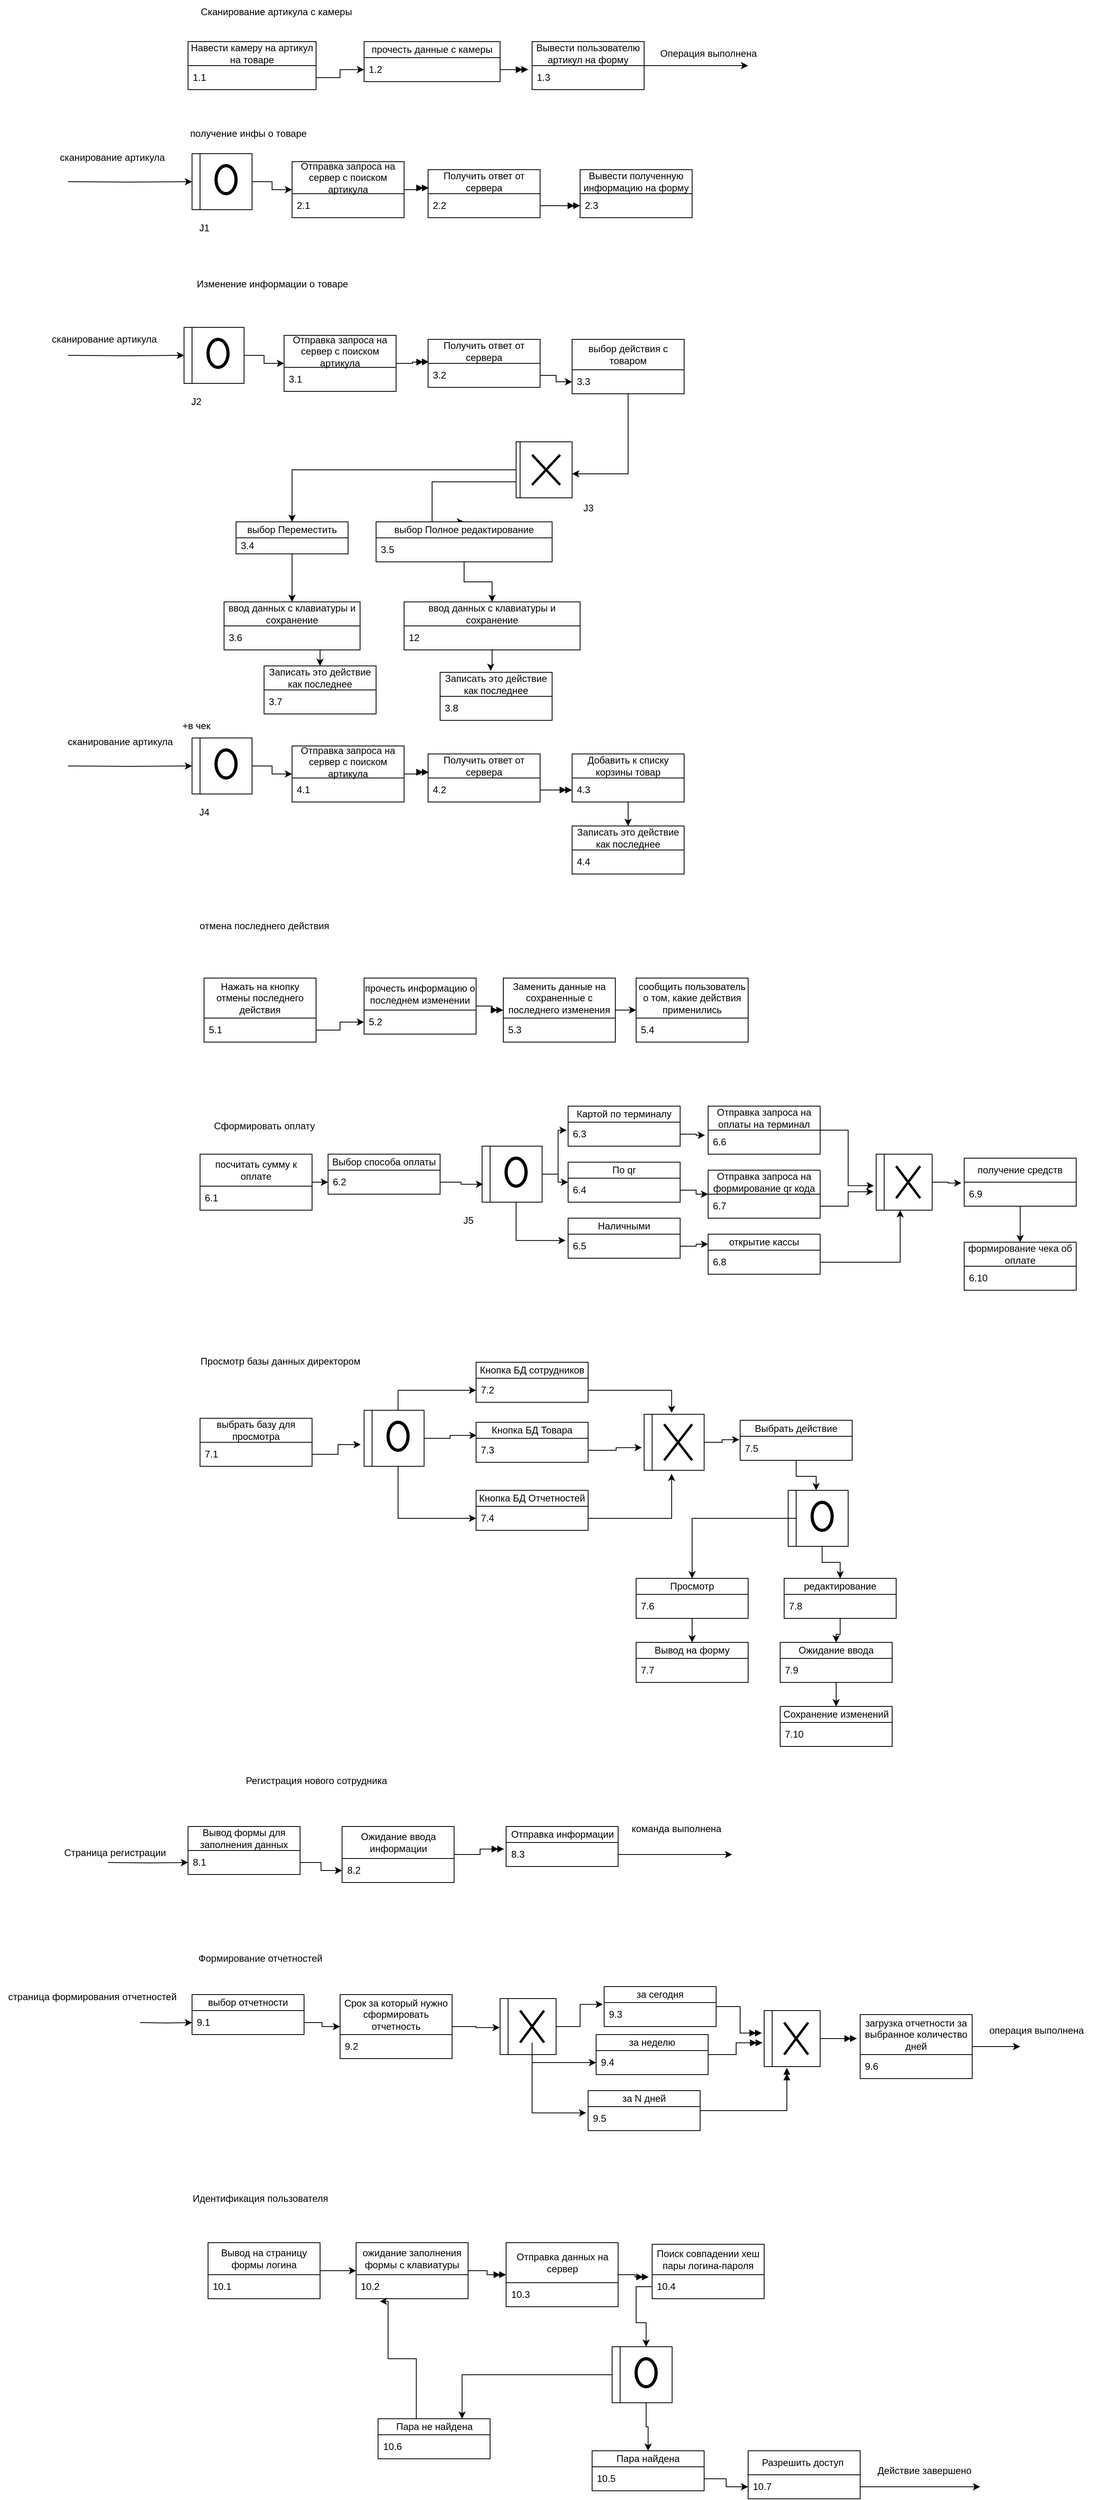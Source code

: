 <mxfile version="22.1.2" type="device">
  <diagram name="Страница — 1" id="E40psOHzc0CovI_2ptbK">
    <mxGraphModel dx="1827" dy="547" grid="1" gridSize="10" guides="1" tooltips="1" connect="1" arrows="1" fold="1" page="1" pageScale="1" pageWidth="827" pageHeight="1169" math="0" shadow="0">
      <root>
        <mxCell id="0" />
        <mxCell id="1" parent="0" />
        <mxCell id="YCYGnQnwJtxU3brODpxT-1" value="Навести камеру на артикул на товаре" style="swimlane;fontStyle=0;childLayout=stackLayout;horizontal=1;startSize=30;horizontalStack=0;resizeParent=1;resizeParentMax=0;resizeLast=0;collapsible=1;marginBottom=0;whiteSpace=wrap;html=1;" vertex="1" parent="1">
          <mxGeometry x="20" y="120" width="160" height="60" as="geometry" />
        </mxCell>
        <mxCell id="YCYGnQnwJtxU3brODpxT-2" value="1.1" style="text;strokeColor=none;fillColor=none;align=left;verticalAlign=middle;spacingLeft=4;spacingRight=4;overflow=hidden;points=[[0,0.5],[1,0.5]];portConstraint=eastwest;rotatable=0;whiteSpace=wrap;html=1;" vertex="1" parent="YCYGnQnwJtxU3brODpxT-1">
          <mxGeometry y="30" width="160" height="30" as="geometry" />
        </mxCell>
        <mxCell id="YCYGnQnwJtxU3brODpxT-24" value="прочесть данные с камеры" style="swimlane;fontStyle=0;childLayout=stackLayout;horizontal=1;startSize=20;horizontalStack=0;resizeParent=1;resizeParentMax=0;resizeLast=0;collapsible=1;marginBottom=0;whiteSpace=wrap;html=1;" vertex="1" parent="1">
          <mxGeometry x="240" y="120" width="170" height="50" as="geometry" />
        </mxCell>
        <mxCell id="YCYGnQnwJtxU3brODpxT-25" value="1.2" style="text;strokeColor=none;fillColor=none;align=left;verticalAlign=middle;spacingLeft=4;spacingRight=4;overflow=hidden;points=[[0,0.5],[1,0.5]];portConstraint=eastwest;rotatable=0;whiteSpace=wrap;html=1;" vertex="1" parent="YCYGnQnwJtxU3brODpxT-24">
          <mxGeometry y="20" width="170" height="30" as="geometry" />
        </mxCell>
        <mxCell id="YCYGnQnwJtxU3brODpxT-26" style="edgeStyle=orthogonalEdgeStyle;rounded=0;orthogonalLoop=1;jettySize=auto;html=1;entryX=0;entryY=0.5;entryDx=0;entryDy=0;" edge="1" parent="1" source="YCYGnQnwJtxU3brODpxT-2" target="YCYGnQnwJtxU3brODpxT-25">
          <mxGeometry relative="1" as="geometry">
            <mxPoint x="230" y="150" as="targetPoint" />
          </mxGeometry>
        </mxCell>
        <mxCell id="YCYGnQnwJtxU3brODpxT-277" style="edgeStyle=orthogonalEdgeStyle;rounded=0;orthogonalLoop=1;jettySize=auto;html=1;" edge="1" parent="1" source="YCYGnQnwJtxU3brODpxT-27">
          <mxGeometry relative="1" as="geometry">
            <mxPoint x="720" y="150" as="targetPoint" />
          </mxGeometry>
        </mxCell>
        <mxCell id="YCYGnQnwJtxU3brODpxT-27" value="Вывести пользователю артикул на форму" style="swimlane;fontStyle=0;childLayout=stackLayout;horizontal=1;startSize=30;horizontalStack=0;resizeParent=1;resizeParentMax=0;resizeLast=0;collapsible=1;marginBottom=0;whiteSpace=wrap;html=1;" vertex="1" parent="1">
          <mxGeometry x="450" y="120" width="140" height="60" as="geometry" />
        </mxCell>
        <mxCell id="YCYGnQnwJtxU3brODpxT-28" value="1.3" style="text;strokeColor=none;fillColor=none;align=left;verticalAlign=middle;spacingLeft=4;spacingRight=4;overflow=hidden;points=[[0,0.5],[1,0.5]];portConstraint=eastwest;rotatable=0;whiteSpace=wrap;html=1;" vertex="1" parent="YCYGnQnwJtxU3brODpxT-27">
          <mxGeometry y="30" width="140" height="30" as="geometry" />
        </mxCell>
        <mxCell id="YCYGnQnwJtxU3brODpxT-29" style="edgeStyle=orthogonalEdgeStyle;rounded=0;orthogonalLoop=1;jettySize=auto;html=1;entryX=-0.034;entryY=0.16;entryDx=0;entryDy=0;entryPerimeter=0;endArrow=doubleBlock;endFill=1;" edge="1" parent="1" source="YCYGnQnwJtxU3brODpxT-25" target="YCYGnQnwJtxU3brODpxT-28">
          <mxGeometry relative="1" as="geometry" />
        </mxCell>
        <mxCell id="YCYGnQnwJtxU3brODpxT-30" value="Сканирование артикула с камеры&lt;br&gt;" style="text;html=1;align=center;verticalAlign=middle;resizable=0;points=[];autosize=1;strokeColor=none;fillColor=none;" vertex="1" parent="1">
          <mxGeometry x="25" y="68" width="210" height="30" as="geometry" />
        </mxCell>
        <mxCell id="YCYGnQnwJtxU3brODpxT-31" value="получение инфы о товаре&lt;br&gt;" style="text;html=1;align=center;verticalAlign=middle;resizable=0;points=[];autosize=1;strokeColor=none;fillColor=none;" vertex="1" parent="1">
          <mxGeometry x="10" y="220" width="170" height="30" as="geometry" />
        </mxCell>
        <mxCell id="YCYGnQnwJtxU3brODpxT-279" style="edgeStyle=orthogonalEdgeStyle;rounded=0;orthogonalLoop=1;jettySize=auto;html=1;" edge="1" parent="1" target="YCYGnQnwJtxU3brODpxT-32">
          <mxGeometry relative="1" as="geometry">
            <mxPoint x="-130" y="295" as="sourcePoint" />
          </mxGeometry>
        </mxCell>
        <mxCell id="YCYGnQnwJtxU3brODpxT-32" value="" style="verticalLabelPosition=bottom;verticalAlign=top;html=1;shape=mxgraph.basic.rect;fillColor2=none;strokeWidth=1;size=20;indent=5;" vertex="1" parent="1">
          <mxGeometry x="25" y="260" width="65" height="70" as="geometry" />
        </mxCell>
        <mxCell id="YCYGnQnwJtxU3brODpxT-38" style="edgeStyle=orthogonalEdgeStyle;rounded=0;orthogonalLoop=1;jettySize=auto;html=1;entryX=0;entryY=0.5;entryDx=0;entryDy=0;" edge="1" parent="1" source="YCYGnQnwJtxU3brODpxT-33" target="YCYGnQnwJtxU3brODpxT-35">
          <mxGeometry relative="1" as="geometry" />
        </mxCell>
        <mxCell id="YCYGnQnwJtxU3brODpxT-33" value="" style="verticalLabelPosition=bottom;verticalAlign=top;html=1;shape=mxgraph.basic.rect;fillColor2=none;strokeWidth=1;size=20;indent=5;" vertex="1" parent="1">
          <mxGeometry x="35" y="260" width="65" height="70" as="geometry" />
        </mxCell>
        <mxCell id="YCYGnQnwJtxU3brODpxT-34" value="" style="verticalLabelPosition=bottom;verticalAlign=top;html=1;shape=mxgraph.flowchart.on-page_reference;strokeWidth=4;" vertex="1" parent="1">
          <mxGeometry x="55" y="275" width="25" height="35" as="geometry" />
        </mxCell>
        <mxCell id="YCYGnQnwJtxU3brODpxT-35" value="Отправка запроса на сервер с поиском артикула" style="swimlane;fontStyle=0;childLayout=stackLayout;horizontal=1;startSize=40;horizontalStack=0;resizeParent=1;resizeParentMax=0;resizeLast=0;collapsible=1;marginBottom=0;whiteSpace=wrap;html=1;" vertex="1" parent="1">
          <mxGeometry x="150" y="270" width="140" height="70" as="geometry" />
        </mxCell>
        <mxCell id="YCYGnQnwJtxU3brODpxT-36" value="2.1" style="text;strokeColor=none;fillColor=none;align=left;verticalAlign=middle;spacingLeft=4;spacingRight=4;overflow=hidden;points=[[0,0.5],[1,0.5]];portConstraint=eastwest;rotatable=0;whiteSpace=wrap;html=1;" vertex="1" parent="YCYGnQnwJtxU3brODpxT-35">
          <mxGeometry y="40" width="140" height="30" as="geometry" />
        </mxCell>
        <mxCell id="YCYGnQnwJtxU3brODpxT-37" value="J1" style="text;html=1;align=center;verticalAlign=middle;resizable=0;points=[];autosize=1;strokeColor=none;fillColor=none;" vertex="1" parent="1">
          <mxGeometry x="20" y="338" width="40" height="30" as="geometry" />
        </mxCell>
        <mxCell id="YCYGnQnwJtxU3brODpxT-39" value="Получить ответ от сервера" style="swimlane;fontStyle=0;childLayout=stackLayout;horizontal=1;startSize=30;horizontalStack=0;resizeParent=1;resizeParentMax=0;resizeLast=0;collapsible=1;marginBottom=0;whiteSpace=wrap;html=1;" vertex="1" parent="1">
          <mxGeometry x="320" y="280" width="140" height="60" as="geometry" />
        </mxCell>
        <mxCell id="YCYGnQnwJtxU3brODpxT-40" value="2.2" style="text;strokeColor=none;fillColor=none;align=left;verticalAlign=middle;spacingLeft=4;spacingRight=4;overflow=hidden;points=[[0,0.5],[1,0.5]];portConstraint=eastwest;rotatable=0;whiteSpace=wrap;html=1;" vertex="1" parent="YCYGnQnwJtxU3brODpxT-39">
          <mxGeometry y="30" width="140" height="30" as="geometry" />
        </mxCell>
        <mxCell id="YCYGnQnwJtxU3brODpxT-41" style="edgeStyle=orthogonalEdgeStyle;rounded=0;orthogonalLoop=1;jettySize=auto;html=1;entryX=0.006;entryY=0.38;entryDx=0;entryDy=0;entryPerimeter=0;endArrow=doubleBlock;endFill=1;" edge="1" parent="1" source="YCYGnQnwJtxU3brODpxT-35" target="YCYGnQnwJtxU3brODpxT-39">
          <mxGeometry relative="1" as="geometry" />
        </mxCell>
        <mxCell id="YCYGnQnwJtxU3brODpxT-42" value="Вывести полученную информацию на форму" style="swimlane;fontStyle=0;childLayout=stackLayout;horizontal=1;startSize=30;horizontalStack=0;resizeParent=1;resizeParentMax=0;resizeLast=0;collapsible=1;marginBottom=0;whiteSpace=wrap;html=1;" vertex="1" parent="1">
          <mxGeometry x="510" y="280" width="140" height="60" as="geometry" />
        </mxCell>
        <mxCell id="YCYGnQnwJtxU3brODpxT-43" value="2.3" style="text;strokeColor=none;fillColor=none;align=left;verticalAlign=middle;spacingLeft=4;spacingRight=4;overflow=hidden;points=[[0,0.5],[1,0.5]];portConstraint=eastwest;rotatable=0;whiteSpace=wrap;html=1;" vertex="1" parent="YCYGnQnwJtxU3brODpxT-42">
          <mxGeometry y="30" width="140" height="30" as="geometry" />
        </mxCell>
        <mxCell id="YCYGnQnwJtxU3brODpxT-44" style="edgeStyle=orthogonalEdgeStyle;rounded=0;orthogonalLoop=1;jettySize=auto;html=1;endArrow=doubleBlock;endFill=1;" edge="1" parent="1" source="YCYGnQnwJtxU3brODpxT-40" target="YCYGnQnwJtxU3brODpxT-43">
          <mxGeometry relative="1" as="geometry" />
        </mxCell>
        <mxCell id="YCYGnQnwJtxU3brODpxT-45" value="Изменение информации о товаре" style="text;html=1;align=center;verticalAlign=middle;resizable=0;points=[];autosize=1;strokeColor=none;fillColor=none;" vertex="1" parent="1">
          <mxGeometry x="20" y="408" width="210" height="30" as="geometry" />
        </mxCell>
        <mxCell id="YCYGnQnwJtxU3brODpxT-282" style="edgeStyle=orthogonalEdgeStyle;rounded=0;orthogonalLoop=1;jettySize=auto;html=1;" edge="1" parent="1" target="YCYGnQnwJtxU3brODpxT-46">
          <mxGeometry relative="1" as="geometry">
            <mxPoint x="-130" y="512" as="sourcePoint" />
          </mxGeometry>
        </mxCell>
        <mxCell id="YCYGnQnwJtxU3brODpxT-46" value="" style="verticalLabelPosition=bottom;verticalAlign=top;html=1;shape=mxgraph.basic.rect;fillColor2=none;strokeWidth=1;size=20;indent=5;" vertex="1" parent="1">
          <mxGeometry x="15" y="477" width="65" height="70" as="geometry" />
        </mxCell>
        <mxCell id="YCYGnQnwJtxU3brODpxT-47" style="edgeStyle=orthogonalEdgeStyle;rounded=0;orthogonalLoop=1;jettySize=auto;html=1;entryX=0;entryY=0.5;entryDx=0;entryDy=0;" edge="1" parent="1" source="YCYGnQnwJtxU3brODpxT-48" target="YCYGnQnwJtxU3brODpxT-50">
          <mxGeometry relative="1" as="geometry" />
        </mxCell>
        <mxCell id="YCYGnQnwJtxU3brODpxT-48" value="" style="verticalLabelPosition=bottom;verticalAlign=top;html=1;shape=mxgraph.basic.rect;fillColor2=none;strokeWidth=1;size=20;indent=5;" vertex="1" parent="1">
          <mxGeometry x="25" y="477" width="65" height="70" as="geometry" />
        </mxCell>
        <mxCell id="YCYGnQnwJtxU3brODpxT-49" value="" style="verticalLabelPosition=bottom;verticalAlign=top;html=1;shape=mxgraph.flowchart.on-page_reference;strokeWidth=4;" vertex="1" parent="1">
          <mxGeometry x="45" y="492" width="25" height="35" as="geometry" />
        </mxCell>
        <mxCell id="YCYGnQnwJtxU3brODpxT-50" value="Отправка запроса на сервер с поиском артикула" style="swimlane;fontStyle=0;childLayout=stackLayout;horizontal=1;startSize=40;horizontalStack=0;resizeParent=1;resizeParentMax=0;resizeLast=0;collapsible=1;marginBottom=0;whiteSpace=wrap;html=1;" vertex="1" parent="1">
          <mxGeometry x="140" y="487" width="140" height="70" as="geometry" />
        </mxCell>
        <mxCell id="YCYGnQnwJtxU3brODpxT-51" value="3.1" style="text;strokeColor=none;fillColor=none;align=left;verticalAlign=middle;spacingLeft=4;spacingRight=4;overflow=hidden;points=[[0,0.5],[1,0.5]];portConstraint=eastwest;rotatable=0;whiteSpace=wrap;html=1;" vertex="1" parent="YCYGnQnwJtxU3brODpxT-50">
          <mxGeometry y="40" width="140" height="30" as="geometry" />
        </mxCell>
        <mxCell id="YCYGnQnwJtxU3brODpxT-52" value="J2" style="text;html=1;align=center;verticalAlign=middle;resizable=0;points=[];autosize=1;strokeColor=none;fillColor=none;" vertex="1" parent="1">
          <mxGeometry x="10" y="555" width="40" height="30" as="geometry" />
        </mxCell>
        <mxCell id="YCYGnQnwJtxU3brODpxT-53" style="edgeStyle=orthogonalEdgeStyle;rounded=0;orthogonalLoop=1;jettySize=auto;html=1;entryX=0.006;entryY=0.38;entryDx=0;entryDy=0;entryPerimeter=0;endArrow=doubleBlock;endFill=1;" edge="1" parent="1" source="YCYGnQnwJtxU3brODpxT-50">
          <mxGeometry relative="1" as="geometry">
            <mxPoint x="321" y="520" as="targetPoint" />
          </mxGeometry>
        </mxCell>
        <mxCell id="YCYGnQnwJtxU3brODpxT-54" value="Получить ответ от сервера" style="swimlane;fontStyle=0;childLayout=stackLayout;horizontal=1;startSize=30;horizontalStack=0;resizeParent=1;resizeParentMax=0;resizeLast=0;collapsible=1;marginBottom=0;whiteSpace=wrap;html=1;" vertex="1" parent="1">
          <mxGeometry x="320" y="492" width="140" height="60" as="geometry" />
        </mxCell>
        <mxCell id="YCYGnQnwJtxU3brODpxT-55" value="3.2" style="text;strokeColor=none;fillColor=none;align=left;verticalAlign=middle;spacingLeft=4;spacingRight=4;overflow=hidden;points=[[0,0.5],[1,0.5]];portConstraint=eastwest;rotatable=0;whiteSpace=wrap;html=1;" vertex="1" parent="YCYGnQnwJtxU3brODpxT-54">
          <mxGeometry y="30" width="140" height="30" as="geometry" />
        </mxCell>
        <mxCell id="YCYGnQnwJtxU3brODpxT-62" style="edgeStyle=orthogonalEdgeStyle;rounded=0;orthogonalLoop=1;jettySize=auto;html=1;" edge="1" parent="1" source="YCYGnQnwJtxU3brODpxT-56">
          <mxGeometry relative="1" as="geometry">
            <mxPoint x="500" y="660" as="targetPoint" />
            <Array as="points">
              <mxPoint x="570" y="660" />
            </Array>
          </mxGeometry>
        </mxCell>
        <mxCell id="YCYGnQnwJtxU3brODpxT-56" value="выбор действия с товаром" style="swimlane;fontStyle=0;childLayout=stackLayout;horizontal=1;startSize=38;horizontalStack=0;resizeParent=1;resizeParentMax=0;resizeLast=0;collapsible=1;marginBottom=0;whiteSpace=wrap;html=1;" vertex="1" parent="1">
          <mxGeometry x="500" y="492" width="140" height="68" as="geometry" />
        </mxCell>
        <mxCell id="YCYGnQnwJtxU3brODpxT-57" value="3.3" style="text;strokeColor=none;fillColor=none;align=left;verticalAlign=middle;spacingLeft=4;spacingRight=4;overflow=hidden;points=[[0,0.5],[1,0.5]];portConstraint=eastwest;rotatable=0;whiteSpace=wrap;html=1;" vertex="1" parent="YCYGnQnwJtxU3brODpxT-56">
          <mxGeometry y="38" width="140" height="30" as="geometry" />
        </mxCell>
        <mxCell id="YCYGnQnwJtxU3brODpxT-58" style="edgeStyle=orthogonalEdgeStyle;rounded=0;orthogonalLoop=1;jettySize=auto;html=1;entryX=0;entryY=0.5;entryDx=0;entryDy=0;" edge="1" parent="1" source="YCYGnQnwJtxU3brODpxT-55" target="YCYGnQnwJtxU3brODpxT-57">
          <mxGeometry relative="1" as="geometry" />
        </mxCell>
        <mxCell id="YCYGnQnwJtxU3brODpxT-71" style="edgeStyle=orthogonalEdgeStyle;rounded=0;orthogonalLoop=1;jettySize=auto;html=1;entryX=0.5;entryY=0;entryDx=0;entryDy=0;" edge="1" parent="1" source="YCYGnQnwJtxU3brODpxT-64" target="YCYGnQnwJtxU3brODpxT-67">
          <mxGeometry relative="1" as="geometry" />
        </mxCell>
        <mxCell id="YCYGnQnwJtxU3brODpxT-64" value="" style="verticalLabelPosition=bottom;verticalAlign=top;html=1;shape=mxgraph.basic.rect;fillColor2=none;strokeWidth=1;size=20;indent=5;" vertex="1" parent="1">
          <mxGeometry x="430" y="620" width="60" height="70" as="geometry" />
        </mxCell>
        <mxCell id="YCYGnQnwJtxU3brODpxT-65" value="" style="verticalLabelPosition=bottom;verticalAlign=top;html=1;shape=mxgraph.basic.rect;fillColor2=none;strokeWidth=1;size=20;indent=5;" vertex="1" parent="1">
          <mxGeometry x="435" y="620" width="65" height="70" as="geometry" />
        </mxCell>
        <mxCell id="YCYGnQnwJtxU3brODpxT-72" style="edgeStyle=orthogonalEdgeStyle;rounded=0;orthogonalLoop=1;jettySize=auto;html=1;entryX=0.5;entryY=0;entryDx=0;entryDy=0;" edge="1" parent="1" target="YCYGnQnwJtxU3brODpxT-69">
          <mxGeometry relative="1" as="geometry">
            <mxPoint x="430" y="670" as="sourcePoint" />
            <Array as="points">
              <mxPoint x="325" y="670" />
            </Array>
          </mxGeometry>
        </mxCell>
        <mxCell id="YCYGnQnwJtxU3brODpxT-75" style="edgeStyle=orthogonalEdgeStyle;rounded=0;orthogonalLoop=1;jettySize=auto;html=1;entryX=0.5;entryY=0;entryDx=0;entryDy=0;" edge="1" parent="1" source="YCYGnQnwJtxU3brODpxT-67" target="YCYGnQnwJtxU3brODpxT-73">
          <mxGeometry relative="1" as="geometry" />
        </mxCell>
        <mxCell id="YCYGnQnwJtxU3brODpxT-67" value="выбор Переместить" style="swimlane;fontStyle=0;childLayout=stackLayout;horizontal=1;startSize=20;horizontalStack=0;resizeParent=1;resizeParentMax=0;resizeLast=0;collapsible=1;marginBottom=0;whiteSpace=wrap;html=1;" vertex="1" parent="1">
          <mxGeometry x="80" y="720" width="140" height="40" as="geometry" />
        </mxCell>
        <mxCell id="YCYGnQnwJtxU3brODpxT-68" value="3.4" style="text;strokeColor=none;fillColor=none;align=left;verticalAlign=middle;spacingLeft=4;spacingRight=4;overflow=hidden;points=[[0,0.5],[1,0.5]];portConstraint=eastwest;rotatable=0;whiteSpace=wrap;html=1;" vertex="1" parent="YCYGnQnwJtxU3brODpxT-67">
          <mxGeometry y="20" width="140" height="20" as="geometry" />
        </mxCell>
        <mxCell id="YCYGnQnwJtxU3brODpxT-78" style="edgeStyle=orthogonalEdgeStyle;rounded=0;orthogonalLoop=1;jettySize=auto;html=1;" edge="1" parent="1" source="YCYGnQnwJtxU3brODpxT-69" target="YCYGnQnwJtxU3brODpxT-76">
          <mxGeometry relative="1" as="geometry" />
        </mxCell>
        <mxCell id="YCYGnQnwJtxU3brODpxT-69" value="выбор Полное редактирование" style="swimlane;fontStyle=0;childLayout=stackLayout;horizontal=1;startSize=20;horizontalStack=0;resizeParent=1;resizeParentMax=0;resizeLast=0;collapsible=1;marginBottom=0;whiteSpace=wrap;html=1;" vertex="1" parent="1">
          <mxGeometry x="255" y="720" width="220" height="50" as="geometry" />
        </mxCell>
        <mxCell id="YCYGnQnwJtxU3brODpxT-70" value="3.5" style="text;strokeColor=none;fillColor=none;align=left;verticalAlign=middle;spacingLeft=4;spacingRight=4;overflow=hidden;points=[[0,0.5],[1,0.5]];portConstraint=eastwest;rotatable=0;whiteSpace=wrap;html=1;" vertex="1" parent="YCYGnQnwJtxU3brODpxT-69">
          <mxGeometry y="20" width="220" height="30" as="geometry" />
        </mxCell>
        <mxCell id="YCYGnQnwJtxU3brODpxT-106" style="edgeStyle=orthogonalEdgeStyle;rounded=0;orthogonalLoop=1;jettySize=auto;html=1;entryX=0.5;entryY=0;entryDx=0;entryDy=0;" edge="1" parent="1" source="YCYGnQnwJtxU3brODpxT-73" target="YCYGnQnwJtxU3brODpxT-104">
          <mxGeometry relative="1" as="geometry">
            <Array as="points">
              <mxPoint x="185" y="880" />
              <mxPoint x="185" y="880" />
            </Array>
          </mxGeometry>
        </mxCell>
        <mxCell id="YCYGnQnwJtxU3brODpxT-73" value="ввод данных с клавиатуры и сохранение" style="swimlane;fontStyle=0;childLayout=stackLayout;horizontal=1;startSize=30;horizontalStack=0;resizeParent=1;resizeParentMax=0;resizeLast=0;collapsible=1;marginBottom=0;whiteSpace=wrap;html=1;" vertex="1" parent="1">
          <mxGeometry x="65" y="820" width="170" height="60" as="geometry" />
        </mxCell>
        <mxCell id="YCYGnQnwJtxU3brODpxT-74" value="3.6" style="text;strokeColor=none;fillColor=none;align=left;verticalAlign=middle;spacingLeft=4;spacingRight=4;overflow=hidden;points=[[0,0.5],[1,0.5]];portConstraint=eastwest;rotatable=0;whiteSpace=wrap;html=1;" vertex="1" parent="YCYGnQnwJtxU3brODpxT-73">
          <mxGeometry y="30" width="170" height="30" as="geometry" />
        </mxCell>
        <mxCell id="YCYGnQnwJtxU3brODpxT-76" value="ввод данных с клавиатуры и сохранение" style="swimlane;fontStyle=0;childLayout=stackLayout;horizontal=1;startSize=30;horizontalStack=0;resizeParent=1;resizeParentMax=0;resizeLast=0;collapsible=1;marginBottom=0;whiteSpace=wrap;html=1;" vertex="1" parent="1">
          <mxGeometry x="290" y="820" width="220" height="60" as="geometry" />
        </mxCell>
        <mxCell id="YCYGnQnwJtxU3brODpxT-77" value="12" style="text;strokeColor=none;fillColor=none;align=left;verticalAlign=middle;spacingLeft=4;spacingRight=4;overflow=hidden;points=[[0,0.5],[1,0.5]];portConstraint=eastwest;rotatable=0;whiteSpace=wrap;html=1;" vertex="1" parent="YCYGnQnwJtxU3brODpxT-76">
          <mxGeometry y="30" width="220" height="30" as="geometry" />
        </mxCell>
        <mxCell id="YCYGnQnwJtxU3brODpxT-81" value="" style="shape=umlDestroy;whiteSpace=wrap;html=1;strokeWidth=3;targetShapes=umlLifeline;" vertex="1" parent="1">
          <mxGeometry x="450" y="636.25" width="35" height="37.5" as="geometry" />
        </mxCell>
        <mxCell id="YCYGnQnwJtxU3brODpxT-82" value="+в чек&lt;br&gt;" style="text;html=1;align=center;verticalAlign=middle;resizable=0;points=[];autosize=1;strokeColor=none;fillColor=none;" vertex="1" parent="1">
          <mxGeometry y="960" width="60" height="30" as="geometry" />
        </mxCell>
        <mxCell id="YCYGnQnwJtxU3brODpxT-285" style="edgeStyle=orthogonalEdgeStyle;rounded=0;orthogonalLoop=1;jettySize=auto;html=1;" edge="1" parent="1" target="YCYGnQnwJtxU3brODpxT-85">
          <mxGeometry relative="1" as="geometry">
            <mxPoint x="-130" y="1025" as="sourcePoint" />
          </mxGeometry>
        </mxCell>
        <mxCell id="YCYGnQnwJtxU3brODpxT-85" value="" style="verticalLabelPosition=bottom;verticalAlign=top;html=1;shape=mxgraph.basic.rect;fillColor2=none;strokeWidth=1;size=20;indent=5;" vertex="1" parent="1">
          <mxGeometry x="25" y="990" width="65" height="70" as="geometry" />
        </mxCell>
        <mxCell id="YCYGnQnwJtxU3brODpxT-86" style="edgeStyle=orthogonalEdgeStyle;rounded=0;orthogonalLoop=1;jettySize=auto;html=1;entryX=0;entryY=0.5;entryDx=0;entryDy=0;" edge="1" parent="1" source="YCYGnQnwJtxU3brODpxT-87" target="YCYGnQnwJtxU3brODpxT-89">
          <mxGeometry relative="1" as="geometry" />
        </mxCell>
        <mxCell id="YCYGnQnwJtxU3brODpxT-87" value="" style="verticalLabelPosition=bottom;verticalAlign=top;html=1;shape=mxgraph.basic.rect;fillColor2=none;strokeWidth=1;size=20;indent=5;" vertex="1" parent="1">
          <mxGeometry x="35" y="990" width="65" height="70" as="geometry" />
        </mxCell>
        <mxCell id="YCYGnQnwJtxU3brODpxT-88" value="" style="verticalLabelPosition=bottom;verticalAlign=top;html=1;shape=mxgraph.flowchart.on-page_reference;strokeWidth=4;" vertex="1" parent="1">
          <mxGeometry x="55" y="1005" width="25" height="35" as="geometry" />
        </mxCell>
        <mxCell id="YCYGnQnwJtxU3brODpxT-89" value="Отправка запроса на сервер с поиском артикула" style="swimlane;fontStyle=0;childLayout=stackLayout;horizontal=1;startSize=40;horizontalStack=0;resizeParent=1;resizeParentMax=0;resizeLast=0;collapsible=1;marginBottom=0;whiteSpace=wrap;html=1;" vertex="1" parent="1">
          <mxGeometry x="150" y="1000" width="140" height="70" as="geometry" />
        </mxCell>
        <mxCell id="YCYGnQnwJtxU3brODpxT-90" value="4.1" style="text;strokeColor=none;fillColor=none;align=left;verticalAlign=middle;spacingLeft=4;spacingRight=4;overflow=hidden;points=[[0,0.5],[1,0.5]];portConstraint=eastwest;rotatable=0;whiteSpace=wrap;html=1;" vertex="1" parent="YCYGnQnwJtxU3brODpxT-89">
          <mxGeometry y="40" width="140" height="30" as="geometry" />
        </mxCell>
        <mxCell id="YCYGnQnwJtxU3brODpxT-91" value="J4" style="text;html=1;align=center;verticalAlign=middle;resizable=0;points=[];autosize=1;strokeColor=none;fillColor=none;" vertex="1" parent="1">
          <mxGeometry x="20" y="1068" width="40" height="30" as="geometry" />
        </mxCell>
        <mxCell id="YCYGnQnwJtxU3brODpxT-92" value="Получить ответ от сервера" style="swimlane;fontStyle=0;childLayout=stackLayout;horizontal=1;startSize=30;horizontalStack=0;resizeParent=1;resizeParentMax=0;resizeLast=0;collapsible=1;marginBottom=0;whiteSpace=wrap;html=1;" vertex="1" parent="1">
          <mxGeometry x="320" y="1010" width="140" height="60" as="geometry" />
        </mxCell>
        <mxCell id="YCYGnQnwJtxU3brODpxT-93" value="4.2" style="text;strokeColor=none;fillColor=none;align=left;verticalAlign=middle;spacingLeft=4;spacingRight=4;overflow=hidden;points=[[0,0.5],[1,0.5]];portConstraint=eastwest;rotatable=0;whiteSpace=wrap;html=1;" vertex="1" parent="YCYGnQnwJtxU3brODpxT-92">
          <mxGeometry y="30" width="140" height="30" as="geometry" />
        </mxCell>
        <mxCell id="YCYGnQnwJtxU3brODpxT-94" style="edgeStyle=orthogonalEdgeStyle;rounded=0;orthogonalLoop=1;jettySize=auto;html=1;entryX=0.006;entryY=0.38;entryDx=0;entryDy=0;entryPerimeter=0;endArrow=doubleBlock;endFill=1;" edge="1" parent="1" source="YCYGnQnwJtxU3brODpxT-89" target="YCYGnQnwJtxU3brODpxT-92">
          <mxGeometry relative="1" as="geometry" />
        </mxCell>
        <mxCell id="YCYGnQnwJtxU3brODpxT-100" style="edgeStyle=orthogonalEdgeStyle;rounded=0;orthogonalLoop=1;jettySize=auto;html=1;entryX=0.5;entryY=0;entryDx=0;entryDy=0;" edge="1" parent="1" source="YCYGnQnwJtxU3brODpxT-95" target="YCYGnQnwJtxU3brODpxT-98">
          <mxGeometry relative="1" as="geometry" />
        </mxCell>
        <mxCell id="YCYGnQnwJtxU3brODpxT-95" value="Добавить к списку корзины товар" style="swimlane;fontStyle=0;childLayout=stackLayout;horizontal=1;startSize=30;horizontalStack=0;resizeParent=1;resizeParentMax=0;resizeLast=0;collapsible=1;marginBottom=0;whiteSpace=wrap;html=1;" vertex="1" parent="1">
          <mxGeometry x="500" y="1010" width="140" height="60" as="geometry" />
        </mxCell>
        <mxCell id="YCYGnQnwJtxU3brODpxT-96" value="4.3" style="text;strokeColor=none;fillColor=none;align=left;verticalAlign=middle;spacingLeft=4;spacingRight=4;overflow=hidden;points=[[0,0.5],[1,0.5]];portConstraint=eastwest;rotatable=0;whiteSpace=wrap;html=1;" vertex="1" parent="YCYGnQnwJtxU3brODpxT-95">
          <mxGeometry y="30" width="140" height="30" as="geometry" />
        </mxCell>
        <mxCell id="YCYGnQnwJtxU3brODpxT-97" style="edgeStyle=orthogonalEdgeStyle;rounded=0;orthogonalLoop=1;jettySize=auto;html=1;entryX=0;entryY=0.5;entryDx=0;entryDy=0;endArrow=doubleBlock;endFill=1;" edge="1" parent="1" source="YCYGnQnwJtxU3brODpxT-93" target="YCYGnQnwJtxU3brODpxT-96">
          <mxGeometry relative="1" as="geometry" />
        </mxCell>
        <mxCell id="YCYGnQnwJtxU3brODpxT-98" value="Записать это действие как последнее" style="swimlane;fontStyle=0;childLayout=stackLayout;horizontal=1;startSize=30;horizontalStack=0;resizeParent=1;resizeParentMax=0;resizeLast=0;collapsible=1;marginBottom=0;whiteSpace=wrap;html=1;" vertex="1" parent="1">
          <mxGeometry x="500" y="1100" width="140" height="60" as="geometry" />
        </mxCell>
        <mxCell id="YCYGnQnwJtxU3brODpxT-99" value="4.4" style="text;strokeColor=none;fillColor=none;align=left;verticalAlign=middle;spacingLeft=4;spacingRight=4;overflow=hidden;points=[[0,0.5],[1,0.5]];portConstraint=eastwest;rotatable=0;whiteSpace=wrap;html=1;" vertex="1" parent="YCYGnQnwJtxU3brODpxT-98">
          <mxGeometry y="30" width="140" height="30" as="geometry" />
        </mxCell>
        <mxCell id="YCYGnQnwJtxU3brODpxT-101" value="Записать это действие как последнее" style="swimlane;fontStyle=0;childLayout=stackLayout;horizontal=1;startSize=30;horizontalStack=0;resizeParent=1;resizeParentMax=0;resizeLast=0;collapsible=1;marginBottom=0;whiteSpace=wrap;html=1;" vertex="1" parent="1">
          <mxGeometry x="335" y="908" width="140" height="60" as="geometry" />
        </mxCell>
        <mxCell id="YCYGnQnwJtxU3brODpxT-102" value="3.8" style="text;strokeColor=none;fillColor=none;align=left;verticalAlign=middle;spacingLeft=4;spacingRight=4;overflow=hidden;points=[[0,0.5],[1,0.5]];portConstraint=eastwest;rotatable=0;whiteSpace=wrap;html=1;" vertex="1" parent="YCYGnQnwJtxU3brODpxT-101">
          <mxGeometry y="30" width="140" height="30" as="geometry" />
        </mxCell>
        <mxCell id="YCYGnQnwJtxU3brODpxT-103" style="edgeStyle=orthogonalEdgeStyle;rounded=0;orthogonalLoop=1;jettySize=auto;html=1;entryX=0.452;entryY=-0.03;entryDx=0;entryDy=0;entryPerimeter=0;" edge="1" parent="1" source="YCYGnQnwJtxU3brODpxT-76" target="YCYGnQnwJtxU3brODpxT-101">
          <mxGeometry relative="1" as="geometry" />
        </mxCell>
        <mxCell id="YCYGnQnwJtxU3brODpxT-104" value="Записать это действие как последнее" style="swimlane;fontStyle=0;childLayout=stackLayout;horizontal=1;startSize=30;horizontalStack=0;resizeParent=1;resizeParentMax=0;resizeLast=0;collapsible=1;marginBottom=0;whiteSpace=wrap;html=1;" vertex="1" parent="1">
          <mxGeometry x="115" y="900" width="140" height="60" as="geometry" />
        </mxCell>
        <mxCell id="YCYGnQnwJtxU3brODpxT-105" value="3.7" style="text;strokeColor=none;fillColor=none;align=left;verticalAlign=middle;spacingLeft=4;spacingRight=4;overflow=hidden;points=[[0,0.5],[1,0.5]];portConstraint=eastwest;rotatable=0;whiteSpace=wrap;html=1;" vertex="1" parent="YCYGnQnwJtxU3brODpxT-104">
          <mxGeometry y="30" width="140" height="30" as="geometry" />
        </mxCell>
        <mxCell id="YCYGnQnwJtxU3brODpxT-107" value="отмена последнего действия" style="text;html=1;align=center;verticalAlign=middle;resizable=0;points=[];autosize=1;strokeColor=none;fillColor=none;" vertex="1" parent="1">
          <mxGeometry x="20" y="1210" width="190" height="30" as="geometry" />
        </mxCell>
        <mxCell id="YCYGnQnwJtxU3brODpxT-108" value="Нажать на кнопку отмены последнего действия" style="swimlane;fontStyle=0;childLayout=stackLayout;horizontal=1;startSize=50;horizontalStack=0;resizeParent=1;resizeParentMax=0;resizeLast=0;collapsible=1;marginBottom=0;whiteSpace=wrap;html=1;" vertex="1" parent="1">
          <mxGeometry x="40" y="1290" width="140" height="80" as="geometry" />
        </mxCell>
        <mxCell id="YCYGnQnwJtxU3brODpxT-109" value="5.1" style="text;strokeColor=none;fillColor=none;align=left;verticalAlign=middle;spacingLeft=4;spacingRight=4;overflow=hidden;points=[[0,0.5],[1,0.5]];portConstraint=eastwest;rotatable=0;whiteSpace=wrap;html=1;" vertex="1" parent="YCYGnQnwJtxU3brODpxT-108">
          <mxGeometry y="50" width="140" height="30" as="geometry" />
        </mxCell>
        <mxCell id="YCYGnQnwJtxU3brODpxT-115" style="edgeStyle=orthogonalEdgeStyle;rounded=0;orthogonalLoop=1;jettySize=auto;html=1;entryX=0;entryY=0.5;entryDx=0;entryDy=0;endArrow=doubleBlock;endFill=1;" edge="1" parent="1" source="YCYGnQnwJtxU3brODpxT-110" target="YCYGnQnwJtxU3brODpxT-113">
          <mxGeometry relative="1" as="geometry" />
        </mxCell>
        <mxCell id="YCYGnQnwJtxU3brODpxT-110" value="прочесть информацию о последнем изменении" style="swimlane;fontStyle=0;childLayout=stackLayout;horizontal=1;startSize=40;horizontalStack=0;resizeParent=1;resizeParentMax=0;resizeLast=0;collapsible=1;marginBottom=0;whiteSpace=wrap;html=1;" vertex="1" parent="1">
          <mxGeometry x="240" y="1290" width="140" height="70" as="geometry" />
        </mxCell>
        <mxCell id="YCYGnQnwJtxU3brODpxT-111" value="5.2" style="text;strokeColor=none;fillColor=none;align=left;verticalAlign=middle;spacingLeft=4;spacingRight=4;overflow=hidden;points=[[0,0.5],[1,0.5]];portConstraint=eastwest;rotatable=0;whiteSpace=wrap;html=1;" vertex="1" parent="YCYGnQnwJtxU3brODpxT-110">
          <mxGeometry y="40" width="140" height="30" as="geometry" />
        </mxCell>
        <mxCell id="YCYGnQnwJtxU3brODpxT-112" style="edgeStyle=orthogonalEdgeStyle;rounded=0;orthogonalLoop=1;jettySize=auto;html=1;entryX=0;entryY=0.5;entryDx=0;entryDy=0;" edge="1" parent="1" source="YCYGnQnwJtxU3brODpxT-109" target="YCYGnQnwJtxU3brODpxT-111">
          <mxGeometry relative="1" as="geometry" />
        </mxCell>
        <mxCell id="YCYGnQnwJtxU3brODpxT-118" style="edgeStyle=orthogonalEdgeStyle;rounded=0;orthogonalLoop=1;jettySize=auto;html=1;" edge="1" parent="1" source="YCYGnQnwJtxU3brODpxT-113" target="YCYGnQnwJtxU3brODpxT-116">
          <mxGeometry relative="1" as="geometry" />
        </mxCell>
        <mxCell id="YCYGnQnwJtxU3brODpxT-113" value="Заменить данные на сохраненные с последнего изменения" style="swimlane;fontStyle=0;childLayout=stackLayout;horizontal=1;startSize=50;horizontalStack=0;resizeParent=1;resizeParentMax=0;resizeLast=0;collapsible=1;marginBottom=0;whiteSpace=wrap;html=1;" vertex="1" parent="1">
          <mxGeometry x="414" y="1290" width="140" height="80" as="geometry" />
        </mxCell>
        <mxCell id="YCYGnQnwJtxU3brODpxT-114" value="5.3" style="text;strokeColor=none;fillColor=none;align=left;verticalAlign=middle;spacingLeft=4;spacingRight=4;overflow=hidden;points=[[0,0.5],[1,0.5]];portConstraint=eastwest;rotatable=0;whiteSpace=wrap;html=1;" vertex="1" parent="YCYGnQnwJtxU3brODpxT-113">
          <mxGeometry y="50" width="140" height="30" as="geometry" />
        </mxCell>
        <mxCell id="YCYGnQnwJtxU3brODpxT-116" value="сообщить пользователь о том, какие действия применились" style="swimlane;fontStyle=0;childLayout=stackLayout;horizontal=1;startSize=50;horizontalStack=0;resizeParent=1;resizeParentMax=0;resizeLast=0;collapsible=1;marginBottom=0;whiteSpace=wrap;html=1;" vertex="1" parent="1">
          <mxGeometry x="580" y="1290" width="140" height="80" as="geometry" />
        </mxCell>
        <mxCell id="YCYGnQnwJtxU3brODpxT-117" value="5.4" style="text;strokeColor=none;fillColor=none;align=left;verticalAlign=middle;spacingLeft=4;spacingRight=4;overflow=hidden;points=[[0,0.5],[1,0.5]];portConstraint=eastwest;rotatable=0;whiteSpace=wrap;html=1;" vertex="1" parent="YCYGnQnwJtxU3brODpxT-116">
          <mxGeometry y="50" width="140" height="30" as="geometry" />
        </mxCell>
        <mxCell id="YCYGnQnwJtxU3brODpxT-119" value="Выбор способа оплаты" style="swimlane;fontStyle=0;childLayout=stackLayout;horizontal=1;startSize=20;horizontalStack=0;resizeParent=1;resizeParentMax=0;resizeLast=0;collapsible=1;marginBottom=0;whiteSpace=wrap;html=1;" vertex="1" parent="1">
          <mxGeometry x="195" y="1510" width="140" height="50" as="geometry" />
        </mxCell>
        <mxCell id="YCYGnQnwJtxU3brODpxT-120" value="6.2" style="text;strokeColor=none;fillColor=none;align=left;verticalAlign=middle;spacingLeft=4;spacingRight=4;overflow=hidden;points=[[0,0.5],[1,0.5]];portConstraint=eastwest;rotatable=0;whiteSpace=wrap;html=1;" vertex="1" parent="YCYGnQnwJtxU3brODpxT-119">
          <mxGeometry y="20" width="140" height="30" as="geometry" />
        </mxCell>
        <mxCell id="YCYGnQnwJtxU3brODpxT-121" value="Сформировать оплату" style="text;html=1;align=center;verticalAlign=middle;resizable=0;points=[];autosize=1;strokeColor=none;fillColor=none;" vertex="1" parent="1">
          <mxGeometry x="40" y="1460" width="150" height="30" as="geometry" />
        </mxCell>
        <mxCell id="YCYGnQnwJtxU3brODpxT-122" value="" style="verticalLabelPosition=bottom;verticalAlign=top;html=1;shape=mxgraph.basic.rect;fillColor2=none;strokeWidth=1;size=20;indent=5;" vertex="1" parent="1">
          <mxGeometry x="387.5" y="1500" width="65" height="70" as="geometry" />
        </mxCell>
        <mxCell id="YCYGnQnwJtxU3brODpxT-133" style="edgeStyle=orthogonalEdgeStyle;rounded=0;orthogonalLoop=1;jettySize=auto;html=1;entryX=0;entryY=0.5;entryDx=0;entryDy=0;" edge="1" parent="1" source="YCYGnQnwJtxU3brODpxT-123" target="YCYGnQnwJtxU3brODpxT-128">
          <mxGeometry relative="1" as="geometry" />
        </mxCell>
        <mxCell id="YCYGnQnwJtxU3brODpxT-123" value="" style="verticalLabelPosition=bottom;verticalAlign=top;html=1;shape=mxgraph.basic.rect;fillColor2=none;strokeWidth=1;size=20;indent=5;" vertex="1" parent="1">
          <mxGeometry x="397.5" y="1500" width="65" height="70" as="geometry" />
        </mxCell>
        <mxCell id="YCYGnQnwJtxU3brODpxT-124" value="" style="verticalLabelPosition=bottom;verticalAlign=top;html=1;shape=mxgraph.flowchart.on-page_reference;strokeWidth=4;" vertex="1" parent="1">
          <mxGeometry x="417.5" y="1515" width="25" height="35" as="geometry" />
        </mxCell>
        <mxCell id="YCYGnQnwJtxU3brODpxT-125" style="edgeStyle=orthogonalEdgeStyle;rounded=0;orthogonalLoop=1;jettySize=auto;html=1;entryX=0.02;entryY=0.68;entryDx=0;entryDy=0;entryPerimeter=0;" edge="1" parent="1" source="YCYGnQnwJtxU3brODpxT-120" target="YCYGnQnwJtxU3brODpxT-122">
          <mxGeometry relative="1" as="geometry" />
        </mxCell>
        <mxCell id="YCYGnQnwJtxU3brODpxT-126" value="Картой по терминалу" style="swimlane;fontStyle=0;childLayout=stackLayout;horizontal=1;startSize=20;horizontalStack=0;resizeParent=1;resizeParentMax=0;resizeLast=0;collapsible=1;marginBottom=0;whiteSpace=wrap;html=1;" vertex="1" parent="1">
          <mxGeometry x="495" y="1450" width="140" height="50" as="geometry" />
        </mxCell>
        <mxCell id="YCYGnQnwJtxU3brODpxT-127" value="6.3" style="text;strokeColor=none;fillColor=none;align=left;verticalAlign=middle;spacingLeft=4;spacingRight=4;overflow=hidden;points=[[0,0.5],[1,0.5]];portConstraint=eastwest;rotatable=0;whiteSpace=wrap;html=1;" vertex="1" parent="YCYGnQnwJtxU3brODpxT-126">
          <mxGeometry y="20" width="140" height="30" as="geometry" />
        </mxCell>
        <mxCell id="YCYGnQnwJtxU3brODpxT-128" value="По qr" style="swimlane;fontStyle=0;childLayout=stackLayout;horizontal=1;startSize=20;horizontalStack=0;resizeParent=1;resizeParentMax=0;resizeLast=0;collapsible=1;marginBottom=0;whiteSpace=wrap;html=1;" vertex="1" parent="1">
          <mxGeometry x="495" y="1520" width="140" height="50" as="geometry" />
        </mxCell>
        <mxCell id="YCYGnQnwJtxU3brODpxT-129" value="6.4" style="text;strokeColor=none;fillColor=none;align=left;verticalAlign=middle;spacingLeft=4;spacingRight=4;overflow=hidden;points=[[0,0.5],[1,0.5]];portConstraint=eastwest;rotatable=0;whiteSpace=wrap;html=1;" vertex="1" parent="YCYGnQnwJtxU3brODpxT-128">
          <mxGeometry y="20" width="140" height="30" as="geometry" />
        </mxCell>
        <mxCell id="YCYGnQnwJtxU3brODpxT-130" value="Наличными" style="swimlane;fontStyle=0;childLayout=stackLayout;horizontal=1;startSize=20;horizontalStack=0;resizeParent=1;resizeParentMax=0;resizeLast=0;collapsible=1;marginBottom=0;whiteSpace=wrap;html=1;" vertex="1" parent="1">
          <mxGeometry x="495" y="1590" width="140" height="50" as="geometry" />
        </mxCell>
        <mxCell id="YCYGnQnwJtxU3brODpxT-131" value="6.5" style="text;strokeColor=none;fillColor=none;align=left;verticalAlign=middle;spacingLeft=4;spacingRight=4;overflow=hidden;points=[[0,0.5],[1,0.5]];portConstraint=eastwest;rotatable=0;whiteSpace=wrap;html=1;" vertex="1" parent="YCYGnQnwJtxU3brODpxT-130">
          <mxGeometry y="20" width="140" height="30" as="geometry" />
        </mxCell>
        <mxCell id="YCYGnQnwJtxU3brODpxT-132" style="edgeStyle=orthogonalEdgeStyle;rounded=0;orthogonalLoop=1;jettySize=auto;html=1;entryX=-0.013;entryY=0.338;entryDx=0;entryDy=0;entryPerimeter=0;" edge="1" parent="1" source="YCYGnQnwJtxU3brODpxT-123" target="YCYGnQnwJtxU3brODpxT-127">
          <mxGeometry relative="1" as="geometry" />
        </mxCell>
        <mxCell id="YCYGnQnwJtxU3brODpxT-134" style="edgeStyle=orthogonalEdgeStyle;rounded=0;orthogonalLoop=1;jettySize=auto;html=1;entryX=-0.023;entryY=0.262;entryDx=0;entryDy=0;entryPerimeter=0;" edge="1" parent="1" source="YCYGnQnwJtxU3brODpxT-123" target="YCYGnQnwJtxU3brODpxT-131">
          <mxGeometry relative="1" as="geometry" />
        </mxCell>
        <mxCell id="YCYGnQnwJtxU3brODpxT-137" style="edgeStyle=orthogonalEdgeStyle;rounded=0;orthogonalLoop=1;jettySize=auto;html=1;entryX=0;entryY=0.5;entryDx=0;entryDy=0;" edge="1" parent="1" source="YCYGnQnwJtxU3brODpxT-135" target="YCYGnQnwJtxU3brODpxT-120">
          <mxGeometry relative="1" as="geometry" />
        </mxCell>
        <mxCell id="YCYGnQnwJtxU3brODpxT-135" value="посчитать сумму к оплате" style="swimlane;fontStyle=0;childLayout=stackLayout;horizontal=1;startSize=40;horizontalStack=0;resizeParent=1;resizeParentMax=0;resizeLast=0;collapsible=1;marginBottom=0;whiteSpace=wrap;html=1;" vertex="1" parent="1">
          <mxGeometry x="35" y="1510" width="140" height="70" as="geometry" />
        </mxCell>
        <mxCell id="YCYGnQnwJtxU3brODpxT-136" value="6.1" style="text;strokeColor=none;fillColor=none;align=left;verticalAlign=middle;spacingLeft=4;spacingRight=4;overflow=hidden;points=[[0,0.5],[1,0.5]];portConstraint=eastwest;rotatable=0;whiteSpace=wrap;html=1;" vertex="1" parent="YCYGnQnwJtxU3brODpxT-135">
          <mxGeometry y="40" width="140" height="30" as="geometry" />
        </mxCell>
        <mxCell id="YCYGnQnwJtxU3brODpxT-138" value="Отправка запроса на оплаты на терминал" style="swimlane;fontStyle=0;childLayout=stackLayout;horizontal=1;startSize=30;horizontalStack=0;resizeParent=1;resizeParentMax=0;resizeLast=0;collapsible=1;marginBottom=0;whiteSpace=wrap;html=1;" vertex="1" parent="1">
          <mxGeometry x="670" y="1450" width="140" height="60" as="geometry" />
        </mxCell>
        <mxCell id="YCYGnQnwJtxU3brODpxT-139" value="6.6" style="text;strokeColor=none;fillColor=none;align=left;verticalAlign=middle;spacingLeft=4;spacingRight=4;overflow=hidden;points=[[0,0.5],[1,0.5]];portConstraint=eastwest;rotatable=0;whiteSpace=wrap;html=1;" vertex="1" parent="YCYGnQnwJtxU3brODpxT-138">
          <mxGeometry y="30" width="140" height="30" as="geometry" />
        </mxCell>
        <mxCell id="YCYGnQnwJtxU3brODpxT-140" value="Отправка запроса на формирование qr кода" style="swimlane;fontStyle=0;childLayout=stackLayout;horizontal=1;startSize=30;horizontalStack=0;resizeParent=1;resizeParentMax=0;resizeLast=0;collapsible=1;marginBottom=0;whiteSpace=wrap;html=1;" vertex="1" parent="1">
          <mxGeometry x="670" y="1530" width="140" height="60" as="geometry" />
        </mxCell>
        <mxCell id="YCYGnQnwJtxU3brODpxT-141" value="6.7" style="text;strokeColor=none;fillColor=none;align=left;verticalAlign=middle;spacingLeft=4;spacingRight=4;overflow=hidden;points=[[0,0.5],[1,0.5]];portConstraint=eastwest;rotatable=0;whiteSpace=wrap;html=1;" vertex="1" parent="YCYGnQnwJtxU3brODpxT-140">
          <mxGeometry y="30" width="140" height="30" as="geometry" />
        </mxCell>
        <mxCell id="YCYGnQnwJtxU3brODpxT-145" value="открытие кассы" style="swimlane;fontStyle=0;childLayout=stackLayout;horizontal=1;startSize=20;horizontalStack=0;resizeParent=1;resizeParentMax=0;resizeLast=0;collapsible=1;marginBottom=0;whiteSpace=wrap;html=1;" vertex="1" parent="1">
          <mxGeometry x="670" y="1610" width="140" height="50" as="geometry" />
        </mxCell>
        <mxCell id="YCYGnQnwJtxU3brODpxT-146" value="6.8" style="text;strokeColor=none;fillColor=none;align=left;verticalAlign=middle;spacingLeft=4;spacingRight=4;overflow=hidden;points=[[0,0.5],[1,0.5]];portConstraint=eastwest;rotatable=0;whiteSpace=wrap;html=1;" vertex="1" parent="YCYGnQnwJtxU3brODpxT-145">
          <mxGeometry y="20" width="140" height="30" as="geometry" />
        </mxCell>
        <mxCell id="YCYGnQnwJtxU3brODpxT-147" style="edgeStyle=orthogonalEdgeStyle;rounded=0;orthogonalLoop=1;jettySize=auto;html=1;entryX=-0.028;entryY=0.213;entryDx=0;entryDy=0;entryPerimeter=0;" edge="1" parent="1" source="YCYGnQnwJtxU3brODpxT-127" target="YCYGnQnwJtxU3brODpxT-139">
          <mxGeometry relative="1" as="geometry" />
        </mxCell>
        <mxCell id="YCYGnQnwJtxU3brODpxT-148" style="edgeStyle=orthogonalEdgeStyle;rounded=0;orthogonalLoop=1;jettySize=auto;html=1;entryX=0;entryY=0.5;entryDx=0;entryDy=0;" edge="1" parent="1" source="YCYGnQnwJtxU3brODpxT-129" target="YCYGnQnwJtxU3brODpxT-140">
          <mxGeometry relative="1" as="geometry" />
        </mxCell>
        <mxCell id="YCYGnQnwJtxU3brODpxT-149" style="edgeStyle=orthogonalEdgeStyle;rounded=0;orthogonalLoop=1;jettySize=auto;html=1;entryX=0;entryY=0.25;entryDx=0;entryDy=0;" edge="1" parent="1" source="YCYGnQnwJtxU3brODpxT-131" target="YCYGnQnwJtxU3brODpxT-145">
          <mxGeometry relative="1" as="geometry" />
        </mxCell>
        <mxCell id="YCYGnQnwJtxU3brODpxT-150" value="" style="verticalLabelPosition=bottom;verticalAlign=top;html=1;shape=mxgraph.basic.rect;fillColor2=none;strokeWidth=1;size=20;indent=5;" vertex="1" parent="1">
          <mxGeometry x="880" y="1510" width="70" height="70" as="geometry" />
        </mxCell>
        <mxCell id="YCYGnQnwJtxU3brODpxT-151" value="" style="verticalLabelPosition=bottom;verticalAlign=top;html=1;shape=mxgraph.basic.rect;fillColor2=none;strokeWidth=1;size=20;indent=5;" vertex="1" parent="1">
          <mxGeometry x="890" y="1510" width="60" height="70" as="geometry" />
        </mxCell>
        <mxCell id="YCYGnQnwJtxU3brODpxT-152" value="" style="shape=umlDestroy;whiteSpace=wrap;html=1;strokeWidth=3;targetShapes=umlLifeline;" vertex="1" parent="1">
          <mxGeometry x="905" y="1525" width="30" height="40" as="geometry" />
        </mxCell>
        <mxCell id="YCYGnQnwJtxU3brODpxT-153" style="edgeStyle=orthogonalEdgeStyle;rounded=0;orthogonalLoop=1;jettySize=auto;html=1;entryX=0.333;entryY=1;entryDx=0;entryDy=0;entryPerimeter=0;" edge="1" parent="1" source="YCYGnQnwJtxU3brODpxT-146" target="YCYGnQnwJtxU3brODpxT-151">
          <mxGeometry relative="1" as="geometry" />
        </mxCell>
        <mxCell id="YCYGnQnwJtxU3brODpxT-154" style="edgeStyle=orthogonalEdgeStyle;rounded=0;orthogonalLoop=1;jettySize=auto;html=1;entryX=-0.05;entryY=0.671;entryDx=0;entryDy=0;entryPerimeter=0;" edge="1" parent="1" source="YCYGnQnwJtxU3brODpxT-141" target="YCYGnQnwJtxU3brODpxT-150">
          <mxGeometry relative="1" as="geometry" />
        </mxCell>
        <mxCell id="YCYGnQnwJtxU3brODpxT-155" style="edgeStyle=orthogonalEdgeStyle;rounded=0;orthogonalLoop=1;jettySize=auto;html=1;entryX=-0.041;entryY=0.562;entryDx=0;entryDy=0;entryPerimeter=0;" edge="1" parent="1" source="YCYGnQnwJtxU3brODpxT-138" target="YCYGnQnwJtxU3brODpxT-150">
          <mxGeometry relative="1" as="geometry" />
        </mxCell>
        <mxCell id="YCYGnQnwJtxU3brODpxT-161" style="edgeStyle=orthogonalEdgeStyle;rounded=0;orthogonalLoop=1;jettySize=auto;html=1;entryX=0.5;entryY=0;entryDx=0;entryDy=0;" edge="1" parent="1" source="YCYGnQnwJtxU3brODpxT-156" target="YCYGnQnwJtxU3brODpxT-159">
          <mxGeometry relative="1" as="geometry" />
        </mxCell>
        <mxCell id="YCYGnQnwJtxU3brODpxT-156" value="получение средств" style="swimlane;fontStyle=0;childLayout=stackLayout;horizontal=1;startSize=30;horizontalStack=0;resizeParent=1;resizeParentMax=0;resizeLast=0;collapsible=1;marginBottom=0;whiteSpace=wrap;html=1;" vertex="1" parent="1">
          <mxGeometry x="990" y="1515" width="140" height="60" as="geometry" />
        </mxCell>
        <mxCell id="YCYGnQnwJtxU3brODpxT-157" value="6.9" style="text;strokeColor=none;fillColor=none;align=left;verticalAlign=middle;spacingLeft=4;spacingRight=4;overflow=hidden;points=[[0,0.5],[1,0.5]];portConstraint=eastwest;rotatable=0;whiteSpace=wrap;html=1;" vertex="1" parent="YCYGnQnwJtxU3brODpxT-156">
          <mxGeometry y="30" width="140" height="30" as="geometry" />
        </mxCell>
        <mxCell id="YCYGnQnwJtxU3brODpxT-158" style="edgeStyle=orthogonalEdgeStyle;rounded=0;orthogonalLoop=1;jettySize=auto;html=1;entryX=-0.025;entryY=0.037;entryDx=0;entryDy=0;entryPerimeter=0;" edge="1" parent="1" source="YCYGnQnwJtxU3brODpxT-151" target="YCYGnQnwJtxU3brODpxT-157">
          <mxGeometry relative="1" as="geometry" />
        </mxCell>
        <mxCell id="YCYGnQnwJtxU3brODpxT-159" value="формирование чека об оплате" style="swimlane;fontStyle=0;childLayout=stackLayout;horizontal=1;startSize=30;horizontalStack=0;resizeParent=1;resizeParentMax=0;resizeLast=0;collapsible=1;marginBottom=0;whiteSpace=wrap;html=1;" vertex="1" parent="1">
          <mxGeometry x="990" y="1620" width="140" height="60" as="geometry" />
        </mxCell>
        <mxCell id="YCYGnQnwJtxU3brODpxT-160" value="6.10" style="text;strokeColor=none;fillColor=none;align=left;verticalAlign=middle;spacingLeft=4;spacingRight=4;overflow=hidden;points=[[0,0.5],[1,0.5]];portConstraint=eastwest;rotatable=0;whiteSpace=wrap;html=1;" vertex="1" parent="YCYGnQnwJtxU3brODpxT-159">
          <mxGeometry y="30" width="140" height="30" as="geometry" />
        </mxCell>
        <mxCell id="YCYGnQnwJtxU3brODpxT-162" value="Просмотр базы данных директором" style="text;html=1;align=center;verticalAlign=middle;resizable=0;points=[];autosize=1;strokeColor=none;fillColor=none;" vertex="1" parent="1">
          <mxGeometry x="25" y="1754" width="220" height="30" as="geometry" />
        </mxCell>
        <mxCell id="YCYGnQnwJtxU3brODpxT-163" value="выбрать базу для просмотра" style="swimlane;fontStyle=0;childLayout=stackLayout;horizontal=1;startSize=30;horizontalStack=0;resizeParent=1;resizeParentMax=0;resizeLast=0;collapsible=1;marginBottom=0;whiteSpace=wrap;html=1;" vertex="1" parent="1">
          <mxGeometry x="35" y="1840" width="140" height="60" as="geometry" />
        </mxCell>
        <mxCell id="YCYGnQnwJtxU3brODpxT-164" value="7.1" style="text;strokeColor=none;fillColor=none;align=left;verticalAlign=middle;spacingLeft=4;spacingRight=4;overflow=hidden;points=[[0,0.5],[1,0.5]];portConstraint=eastwest;rotatable=0;whiteSpace=wrap;html=1;" vertex="1" parent="YCYGnQnwJtxU3brODpxT-163">
          <mxGeometry y="30" width="140" height="30" as="geometry" />
        </mxCell>
        <mxCell id="YCYGnQnwJtxU3brODpxT-165" value="" style="verticalLabelPosition=bottom;verticalAlign=top;html=1;shape=mxgraph.basic.rect;fillColor2=none;strokeWidth=1;size=20;indent=5;" vertex="1" parent="1">
          <mxGeometry x="240" y="1830" width="65" height="70" as="geometry" />
        </mxCell>
        <mxCell id="YCYGnQnwJtxU3brODpxT-175" style="edgeStyle=orthogonalEdgeStyle;rounded=0;orthogonalLoop=1;jettySize=auto;html=1;entryX=0;entryY=0.5;entryDx=0;entryDy=0;" edge="1" parent="1" source="YCYGnQnwJtxU3brODpxT-166" target="YCYGnQnwJtxU3brODpxT-170">
          <mxGeometry relative="1" as="geometry" />
        </mxCell>
        <mxCell id="YCYGnQnwJtxU3brODpxT-182" style="edgeStyle=orthogonalEdgeStyle;rounded=0;orthogonalLoop=1;jettySize=auto;html=1;entryX=0;entryY=0.5;entryDx=0;entryDy=0;" edge="1" parent="1" source="YCYGnQnwJtxU3brODpxT-166" target="YCYGnQnwJtxU3brODpxT-174">
          <mxGeometry relative="1" as="geometry" />
        </mxCell>
        <mxCell id="YCYGnQnwJtxU3brODpxT-166" value="" style="verticalLabelPosition=bottom;verticalAlign=top;html=1;shape=mxgraph.basic.rect;fillColor2=none;strokeWidth=1;size=20;indent=5;" vertex="1" parent="1">
          <mxGeometry x="250" y="1830" width="65" height="70" as="geometry" />
        </mxCell>
        <mxCell id="YCYGnQnwJtxU3brODpxT-167" value="" style="verticalLabelPosition=bottom;verticalAlign=top;html=1;shape=mxgraph.flowchart.on-page_reference;strokeWidth=4;" vertex="1" parent="1">
          <mxGeometry x="270" y="1845" width="25" height="35" as="geometry" />
        </mxCell>
        <mxCell id="YCYGnQnwJtxU3brODpxT-168" style="edgeStyle=orthogonalEdgeStyle;rounded=0;orthogonalLoop=1;jettySize=auto;html=1;entryX=-0.064;entryY=0.612;entryDx=0;entryDy=0;entryPerimeter=0;" edge="1" parent="1" source="YCYGnQnwJtxU3brODpxT-164" target="YCYGnQnwJtxU3brODpxT-165">
          <mxGeometry relative="1" as="geometry" />
        </mxCell>
        <mxCell id="YCYGnQnwJtxU3brODpxT-169" value="Кнопка БД сотрудников" style="swimlane;fontStyle=0;childLayout=stackLayout;horizontal=1;startSize=20;horizontalStack=0;resizeParent=1;resizeParentMax=0;resizeLast=0;collapsible=1;marginBottom=0;whiteSpace=wrap;html=1;" vertex="1" parent="1">
          <mxGeometry x="380" y="1770" width="140" height="50" as="geometry" />
        </mxCell>
        <mxCell id="YCYGnQnwJtxU3brODpxT-170" value="7.2" style="text;strokeColor=none;fillColor=none;align=left;verticalAlign=middle;spacingLeft=4;spacingRight=4;overflow=hidden;points=[[0,0.5],[1,0.5]];portConstraint=eastwest;rotatable=0;whiteSpace=wrap;html=1;" vertex="1" parent="YCYGnQnwJtxU3brODpxT-169">
          <mxGeometry y="20" width="140" height="30" as="geometry" />
        </mxCell>
        <mxCell id="YCYGnQnwJtxU3brODpxT-171" value="Кнопка БД Товара" style="swimlane;fontStyle=0;childLayout=stackLayout;horizontal=1;startSize=20;horizontalStack=0;resizeParent=1;resizeParentMax=0;resizeLast=0;collapsible=1;marginBottom=0;whiteSpace=wrap;html=1;" vertex="1" parent="1">
          <mxGeometry x="380" y="1845" width="140" height="50" as="geometry" />
        </mxCell>
        <mxCell id="YCYGnQnwJtxU3brODpxT-172" value="7.3" style="text;strokeColor=none;fillColor=none;align=left;verticalAlign=middle;spacingLeft=4;spacingRight=4;overflow=hidden;points=[[0,0.5],[1,0.5]];portConstraint=eastwest;rotatable=0;whiteSpace=wrap;html=1;" vertex="1" parent="YCYGnQnwJtxU3brODpxT-171">
          <mxGeometry y="20" width="140" height="30" as="geometry" />
        </mxCell>
        <mxCell id="YCYGnQnwJtxU3brODpxT-173" value="Кнопка БД Отчетностей" style="swimlane;fontStyle=0;childLayout=stackLayout;horizontal=1;startSize=20;horizontalStack=0;resizeParent=1;resizeParentMax=0;resizeLast=0;collapsible=1;marginBottom=0;whiteSpace=wrap;html=1;" vertex="1" parent="1">
          <mxGeometry x="380" y="1930" width="140" height="50" as="geometry" />
        </mxCell>
        <mxCell id="YCYGnQnwJtxU3brODpxT-174" value="7.4" style="text;strokeColor=none;fillColor=none;align=left;verticalAlign=middle;spacingLeft=4;spacingRight=4;overflow=hidden;points=[[0,0.5],[1,0.5]];portConstraint=eastwest;rotatable=0;whiteSpace=wrap;html=1;" vertex="1" parent="YCYGnQnwJtxU3brODpxT-173">
          <mxGeometry y="20" width="140" height="30" as="geometry" />
        </mxCell>
        <mxCell id="YCYGnQnwJtxU3brODpxT-181" style="edgeStyle=orthogonalEdgeStyle;rounded=0;orthogonalLoop=1;jettySize=auto;html=1;entryX=0.004;entryY=-0.121;entryDx=0;entryDy=0;entryPerimeter=0;" edge="1" parent="1" source="YCYGnQnwJtxU3brODpxT-166" target="YCYGnQnwJtxU3brODpxT-172">
          <mxGeometry relative="1" as="geometry" />
        </mxCell>
        <mxCell id="YCYGnQnwJtxU3brODpxT-185" value="" style="verticalLabelPosition=bottom;verticalAlign=top;html=1;shape=mxgraph.basic.rect;fillColor2=none;strokeWidth=1;size=20;indent=5;" vertex="1" parent="1">
          <mxGeometry x="590" y="1835" width="65" height="70" as="geometry" />
        </mxCell>
        <mxCell id="YCYGnQnwJtxU3brODpxT-186" value="" style="verticalLabelPosition=bottom;verticalAlign=top;html=1;shape=mxgraph.basic.rect;fillColor2=none;strokeWidth=1;size=20;indent=5;" vertex="1" parent="1">
          <mxGeometry x="600" y="1835" width="65" height="70" as="geometry" />
        </mxCell>
        <mxCell id="YCYGnQnwJtxU3brODpxT-190" style="edgeStyle=orthogonalEdgeStyle;rounded=0;orthogonalLoop=1;jettySize=auto;html=1;entryX=0.375;entryY=-0.026;entryDx=0;entryDy=0;entryPerimeter=0;" edge="1" parent="1" source="YCYGnQnwJtxU3brODpxT-170" target="YCYGnQnwJtxU3brODpxT-186">
          <mxGeometry relative="1" as="geometry" />
        </mxCell>
        <mxCell id="YCYGnQnwJtxU3brODpxT-191" style="edgeStyle=orthogonalEdgeStyle;rounded=0;orthogonalLoop=1;jettySize=auto;html=1;entryX=-0.045;entryY=0.595;entryDx=0;entryDy=0;entryPerimeter=0;" edge="1" parent="1" source="YCYGnQnwJtxU3brODpxT-172" target="YCYGnQnwJtxU3brODpxT-185">
          <mxGeometry relative="1" as="geometry" />
        </mxCell>
        <mxCell id="YCYGnQnwJtxU3brODpxT-192" style="edgeStyle=orthogonalEdgeStyle;rounded=0;orthogonalLoop=1;jettySize=auto;html=1;entryX=0.375;entryY=1.063;entryDx=0;entryDy=0;entryPerimeter=0;" edge="1" parent="1" source="YCYGnQnwJtxU3brODpxT-174" target="YCYGnQnwJtxU3brODpxT-186">
          <mxGeometry relative="1" as="geometry" />
        </mxCell>
        <mxCell id="YCYGnQnwJtxU3brODpxT-193" value="Выбрать действие" style="swimlane;fontStyle=0;childLayout=stackLayout;horizontal=1;startSize=20;horizontalStack=0;resizeParent=1;resizeParentMax=0;resizeLast=0;collapsible=1;marginBottom=0;whiteSpace=wrap;html=1;" vertex="1" parent="1">
          <mxGeometry x="710" y="1842.5" width="140" height="50" as="geometry" />
        </mxCell>
        <mxCell id="YCYGnQnwJtxU3brODpxT-194" value="7.5" style="text;strokeColor=none;fillColor=none;align=left;verticalAlign=middle;spacingLeft=4;spacingRight=4;overflow=hidden;points=[[0,0.5],[1,0.5]];portConstraint=eastwest;rotatable=0;whiteSpace=wrap;html=1;" vertex="1" parent="YCYGnQnwJtxU3brODpxT-193">
          <mxGeometry y="20" width="140" height="30" as="geometry" />
        </mxCell>
        <mxCell id="YCYGnQnwJtxU3brODpxT-195" style="edgeStyle=orthogonalEdgeStyle;rounded=0;orthogonalLoop=1;jettySize=auto;html=1;entryX=-0.007;entryY=0.14;entryDx=0;entryDy=0;entryPerimeter=0;" edge="1" parent="1" source="YCYGnQnwJtxU3brODpxT-186" target="YCYGnQnwJtxU3brODpxT-194">
          <mxGeometry relative="1" as="geometry" />
        </mxCell>
        <mxCell id="YCYGnQnwJtxU3brODpxT-196" value="" style="verticalLabelPosition=bottom;verticalAlign=top;html=1;shape=mxgraph.basic.rect;fillColor2=none;strokeWidth=1;size=20;indent=5;" vertex="1" parent="1">
          <mxGeometry x="770" y="1930" width="65" height="70" as="geometry" />
        </mxCell>
        <mxCell id="YCYGnQnwJtxU3brODpxT-204" style="edgeStyle=orthogonalEdgeStyle;rounded=0;orthogonalLoop=1;jettySize=auto;html=1;entryX=0.5;entryY=0;entryDx=0;entryDy=0;" edge="1" parent="1" source="YCYGnQnwJtxU3brODpxT-197" target="YCYGnQnwJtxU3brODpxT-200">
          <mxGeometry relative="1" as="geometry" />
        </mxCell>
        <mxCell id="YCYGnQnwJtxU3brODpxT-205" style="edgeStyle=orthogonalEdgeStyle;rounded=0;orthogonalLoop=1;jettySize=auto;html=1;entryX=0.5;entryY=0;entryDx=0;entryDy=0;" edge="1" parent="1" source="YCYGnQnwJtxU3brODpxT-197" target="YCYGnQnwJtxU3brODpxT-202">
          <mxGeometry relative="1" as="geometry" />
        </mxCell>
        <mxCell id="YCYGnQnwJtxU3brODpxT-197" value="" style="verticalLabelPosition=bottom;verticalAlign=top;html=1;shape=mxgraph.basic.rect;fillColor2=none;strokeWidth=1;size=20;indent=5;" vertex="1" parent="1">
          <mxGeometry x="780" y="1930" width="65" height="70" as="geometry" />
        </mxCell>
        <mxCell id="YCYGnQnwJtxU3brODpxT-198" value="" style="verticalLabelPosition=bottom;verticalAlign=top;html=1;shape=mxgraph.flowchart.on-page_reference;strokeWidth=4;" vertex="1" parent="1">
          <mxGeometry x="800" y="1945" width="25" height="35" as="geometry" />
        </mxCell>
        <mxCell id="YCYGnQnwJtxU3brODpxT-199" style="edgeStyle=orthogonalEdgeStyle;rounded=0;orthogonalLoop=1;jettySize=auto;html=1;entryX=0.384;entryY=-0.001;entryDx=0;entryDy=0;entryPerimeter=0;" edge="1" parent="1" source="YCYGnQnwJtxU3brODpxT-193" target="YCYGnQnwJtxU3brODpxT-197">
          <mxGeometry relative="1" as="geometry" />
        </mxCell>
        <mxCell id="YCYGnQnwJtxU3brODpxT-209" style="edgeStyle=orthogonalEdgeStyle;rounded=0;orthogonalLoop=1;jettySize=auto;html=1;entryX=0.5;entryY=0;entryDx=0;entryDy=0;" edge="1" parent="1" source="YCYGnQnwJtxU3brODpxT-200" target="YCYGnQnwJtxU3brODpxT-206">
          <mxGeometry relative="1" as="geometry" />
        </mxCell>
        <mxCell id="YCYGnQnwJtxU3brODpxT-200" value="Просмотр" style="swimlane;fontStyle=0;childLayout=stackLayout;horizontal=1;startSize=20;horizontalStack=0;resizeParent=1;resizeParentMax=0;resizeLast=0;collapsible=1;marginBottom=0;whiteSpace=wrap;html=1;" vertex="1" parent="1">
          <mxGeometry x="580" y="2040" width="140" height="50" as="geometry" />
        </mxCell>
        <mxCell id="YCYGnQnwJtxU3brODpxT-201" value="7.6" style="text;strokeColor=none;fillColor=none;align=left;verticalAlign=middle;spacingLeft=4;spacingRight=4;overflow=hidden;points=[[0,0.5],[1,0.5]];portConstraint=eastwest;rotatable=0;whiteSpace=wrap;html=1;" vertex="1" parent="YCYGnQnwJtxU3brODpxT-200">
          <mxGeometry y="20" width="140" height="30" as="geometry" />
        </mxCell>
        <mxCell id="YCYGnQnwJtxU3brODpxT-212" style="edgeStyle=orthogonalEdgeStyle;rounded=0;orthogonalLoop=1;jettySize=auto;html=1;entryX=0.5;entryY=0;entryDx=0;entryDy=0;" edge="1" parent="1" source="YCYGnQnwJtxU3brODpxT-202" target="YCYGnQnwJtxU3brODpxT-210">
          <mxGeometry relative="1" as="geometry" />
        </mxCell>
        <mxCell id="YCYGnQnwJtxU3brODpxT-202" value="редактирование" style="swimlane;fontStyle=0;childLayout=stackLayout;horizontal=1;startSize=20;horizontalStack=0;resizeParent=1;resizeParentMax=0;resizeLast=0;collapsible=1;marginBottom=0;whiteSpace=wrap;html=1;" vertex="1" parent="1">
          <mxGeometry x="765" y="2040" width="140" height="50" as="geometry" />
        </mxCell>
        <mxCell id="YCYGnQnwJtxU3brODpxT-203" value="7.8" style="text;strokeColor=none;fillColor=none;align=left;verticalAlign=middle;spacingLeft=4;spacingRight=4;overflow=hidden;points=[[0,0.5],[1,0.5]];portConstraint=eastwest;rotatable=0;whiteSpace=wrap;html=1;" vertex="1" parent="YCYGnQnwJtxU3brODpxT-202">
          <mxGeometry y="20" width="140" height="30" as="geometry" />
        </mxCell>
        <mxCell id="YCYGnQnwJtxU3brODpxT-206" value="Вывод на форму" style="swimlane;fontStyle=0;childLayout=stackLayout;horizontal=1;startSize=20;horizontalStack=0;resizeParent=1;resizeParentMax=0;resizeLast=0;collapsible=1;marginBottom=0;whiteSpace=wrap;html=1;" vertex="1" parent="1">
          <mxGeometry x="580" y="2120" width="140" height="50" as="geometry" />
        </mxCell>
        <mxCell id="YCYGnQnwJtxU3brODpxT-207" value="7.7" style="text;strokeColor=none;fillColor=none;align=left;verticalAlign=middle;spacingLeft=4;spacingRight=4;overflow=hidden;points=[[0,0.5],[1,0.5]];portConstraint=eastwest;rotatable=0;whiteSpace=wrap;html=1;" vertex="1" parent="YCYGnQnwJtxU3brODpxT-206">
          <mxGeometry y="20" width="140" height="30" as="geometry" />
        </mxCell>
        <mxCell id="YCYGnQnwJtxU3brODpxT-215" style="edgeStyle=orthogonalEdgeStyle;rounded=0;orthogonalLoop=1;jettySize=auto;html=1;entryX=0.5;entryY=0;entryDx=0;entryDy=0;" edge="1" parent="1" source="YCYGnQnwJtxU3brODpxT-210" target="YCYGnQnwJtxU3brODpxT-213">
          <mxGeometry relative="1" as="geometry" />
        </mxCell>
        <mxCell id="YCYGnQnwJtxU3brODpxT-210" value="Ожидание ввода" style="swimlane;fontStyle=0;childLayout=stackLayout;horizontal=1;startSize=20;horizontalStack=0;resizeParent=1;resizeParentMax=0;resizeLast=0;collapsible=1;marginBottom=0;whiteSpace=wrap;html=1;" vertex="1" parent="1">
          <mxGeometry x="760" y="2120" width="140" height="50" as="geometry" />
        </mxCell>
        <mxCell id="YCYGnQnwJtxU3brODpxT-211" value="7.9" style="text;strokeColor=none;fillColor=none;align=left;verticalAlign=middle;spacingLeft=4;spacingRight=4;overflow=hidden;points=[[0,0.5],[1,0.5]];portConstraint=eastwest;rotatable=0;whiteSpace=wrap;html=1;" vertex="1" parent="YCYGnQnwJtxU3brODpxT-210">
          <mxGeometry y="20" width="140" height="30" as="geometry" />
        </mxCell>
        <mxCell id="YCYGnQnwJtxU3brODpxT-213" value="Сохранение изменений" style="swimlane;fontStyle=0;childLayout=stackLayout;horizontal=1;startSize=20;horizontalStack=0;resizeParent=1;resizeParentMax=0;resizeLast=0;collapsible=1;marginBottom=0;whiteSpace=wrap;html=1;" vertex="1" parent="1">
          <mxGeometry x="760" y="2200" width="140" height="50" as="geometry" />
        </mxCell>
        <mxCell id="YCYGnQnwJtxU3brODpxT-214" value="7.10" style="text;strokeColor=none;fillColor=none;align=left;verticalAlign=middle;spacingLeft=4;spacingRight=4;overflow=hidden;points=[[0,0.5],[1,0.5]];portConstraint=eastwest;rotatable=0;whiteSpace=wrap;html=1;" vertex="1" parent="YCYGnQnwJtxU3brODpxT-213">
          <mxGeometry y="20" width="140" height="30" as="geometry" />
        </mxCell>
        <mxCell id="YCYGnQnwJtxU3brODpxT-216" value="Регистрация нового сотрудника" style="text;html=1;align=center;verticalAlign=middle;resizable=0;points=[];autosize=1;strokeColor=none;fillColor=none;" vertex="1" parent="1">
          <mxGeometry x="80" y="2278" width="200" height="30" as="geometry" />
        </mxCell>
        <mxCell id="YCYGnQnwJtxU3brODpxT-218" value="Вывод формы для заполнения данных" style="swimlane;fontStyle=0;childLayout=stackLayout;horizontal=1;startSize=30;horizontalStack=0;resizeParent=1;resizeParentMax=0;resizeLast=0;collapsible=1;marginBottom=0;whiteSpace=wrap;html=1;" vertex="1" parent="1">
          <mxGeometry x="20" y="2350" width="140" height="60" as="geometry" />
        </mxCell>
        <mxCell id="YCYGnQnwJtxU3brODpxT-273" style="edgeStyle=orthogonalEdgeStyle;rounded=0;orthogonalLoop=1;jettySize=auto;html=1;" edge="1" parent="YCYGnQnwJtxU3brODpxT-218" target="YCYGnQnwJtxU3brODpxT-219">
          <mxGeometry relative="1" as="geometry">
            <mxPoint x="-100" y="45" as="sourcePoint" />
          </mxGeometry>
        </mxCell>
        <mxCell id="YCYGnQnwJtxU3brODpxT-219" value="8.1" style="text;strokeColor=none;fillColor=none;align=left;verticalAlign=middle;spacingLeft=4;spacingRight=4;overflow=hidden;points=[[0,0.5],[1,0.5]];portConstraint=eastwest;rotatable=0;whiteSpace=wrap;html=1;" vertex="1" parent="YCYGnQnwJtxU3brODpxT-218">
          <mxGeometry y="30" width="140" height="30" as="geometry" />
        </mxCell>
        <mxCell id="YCYGnQnwJtxU3brODpxT-220" value="Ожидание ввода информации" style="swimlane;fontStyle=0;childLayout=stackLayout;horizontal=1;startSize=40;horizontalStack=0;resizeParent=1;resizeParentMax=0;resizeLast=0;collapsible=1;marginBottom=0;whiteSpace=wrap;html=1;" vertex="1" parent="1">
          <mxGeometry x="212.5" y="2350" width="140" height="70" as="geometry" />
        </mxCell>
        <mxCell id="YCYGnQnwJtxU3brODpxT-221" value="8.2" style="text;strokeColor=none;fillColor=none;align=left;verticalAlign=middle;spacingLeft=4;spacingRight=4;overflow=hidden;points=[[0,0.5],[1,0.5]];portConstraint=eastwest;rotatable=0;whiteSpace=wrap;html=1;" vertex="1" parent="YCYGnQnwJtxU3brODpxT-220">
          <mxGeometry y="40" width="140" height="30" as="geometry" />
        </mxCell>
        <mxCell id="YCYGnQnwJtxU3brODpxT-222" style="edgeStyle=orthogonalEdgeStyle;rounded=0;orthogonalLoop=1;jettySize=auto;html=1;" edge="1" parent="1" source="YCYGnQnwJtxU3brODpxT-219" target="YCYGnQnwJtxU3brODpxT-221">
          <mxGeometry relative="1" as="geometry" />
        </mxCell>
        <mxCell id="YCYGnQnwJtxU3brODpxT-223" value="Отправка информации" style="swimlane;fontStyle=0;childLayout=stackLayout;horizontal=1;startSize=20;horizontalStack=0;resizeParent=1;resizeParentMax=0;resizeLast=0;collapsible=1;marginBottom=0;whiteSpace=wrap;html=1;" vertex="1" parent="1">
          <mxGeometry x="417.5" y="2350" width="140" height="50" as="geometry" />
        </mxCell>
        <mxCell id="YCYGnQnwJtxU3brODpxT-275" style="edgeStyle=orthogonalEdgeStyle;rounded=0;orthogonalLoop=1;jettySize=auto;html=1;" edge="1" parent="YCYGnQnwJtxU3brODpxT-223" source="YCYGnQnwJtxU3brODpxT-224">
          <mxGeometry relative="1" as="geometry">
            <mxPoint x="282.5" y="35" as="targetPoint" />
          </mxGeometry>
        </mxCell>
        <mxCell id="YCYGnQnwJtxU3brODpxT-224" value="8.3" style="text;strokeColor=none;fillColor=none;align=left;verticalAlign=middle;spacingLeft=4;spacingRight=4;overflow=hidden;points=[[0,0.5],[1,0.5]];portConstraint=eastwest;rotatable=0;whiteSpace=wrap;html=1;" vertex="1" parent="YCYGnQnwJtxU3brODpxT-223">
          <mxGeometry y="20" width="140" height="30" as="geometry" />
        </mxCell>
        <mxCell id="YCYGnQnwJtxU3brODpxT-225" style="edgeStyle=orthogonalEdgeStyle;rounded=0;orthogonalLoop=1;jettySize=auto;html=1;entryX=-0.018;entryY=0.274;entryDx=0;entryDy=0;entryPerimeter=0;endArrow=doubleBlock;endFill=1;" edge="1" parent="1" source="YCYGnQnwJtxU3brODpxT-220" target="YCYGnQnwJtxU3brODpxT-224">
          <mxGeometry relative="1" as="geometry" />
        </mxCell>
        <mxCell id="YCYGnQnwJtxU3brODpxT-226" value="Формирование отчетностей" style="text;html=1;align=center;verticalAlign=middle;resizable=0;points=[];autosize=1;strokeColor=none;fillColor=none;" vertex="1" parent="1">
          <mxGeometry x="20" y="2500" width="180" height="30" as="geometry" />
        </mxCell>
        <mxCell id="YCYGnQnwJtxU3brODpxT-227" value="выбор отчетности" style="swimlane;fontStyle=0;childLayout=stackLayout;horizontal=1;startSize=20;horizontalStack=0;resizeParent=1;resizeParentMax=0;resizeLast=0;collapsible=1;marginBottom=0;whiteSpace=wrap;html=1;" vertex="1" parent="1">
          <mxGeometry x="25" y="2560" width="140" height="50" as="geometry" />
        </mxCell>
        <mxCell id="YCYGnQnwJtxU3brODpxT-271" style="edgeStyle=orthogonalEdgeStyle;rounded=0;orthogonalLoop=1;jettySize=auto;html=1;" edge="1" parent="YCYGnQnwJtxU3brODpxT-227" target="YCYGnQnwJtxU3brODpxT-228">
          <mxGeometry relative="1" as="geometry">
            <mxPoint x="-65" y="35" as="sourcePoint" />
          </mxGeometry>
        </mxCell>
        <mxCell id="YCYGnQnwJtxU3brODpxT-228" value="9.1" style="text;strokeColor=none;fillColor=none;align=left;verticalAlign=middle;spacingLeft=4;spacingRight=4;overflow=hidden;points=[[0,0.5],[1,0.5]];portConstraint=eastwest;rotatable=0;whiteSpace=wrap;html=1;" vertex="1" parent="YCYGnQnwJtxU3brODpxT-227">
          <mxGeometry y="20" width="140" height="30" as="geometry" />
        </mxCell>
        <mxCell id="YCYGnQnwJtxU3brODpxT-235" value="Срок за который нужно сформировать отчетность" style="swimlane;fontStyle=0;childLayout=stackLayout;horizontal=1;startSize=50;horizontalStack=0;resizeParent=1;resizeParentMax=0;resizeLast=0;collapsible=1;marginBottom=0;whiteSpace=wrap;html=1;" vertex="1" parent="1">
          <mxGeometry x="210" y="2560" width="140" height="80" as="geometry" />
        </mxCell>
        <mxCell id="YCYGnQnwJtxU3brODpxT-236" value="9.2" style="text;strokeColor=none;fillColor=none;align=left;verticalAlign=middle;spacingLeft=4;spacingRight=4;overflow=hidden;points=[[0,0.5],[1,0.5]];portConstraint=eastwest;rotatable=0;whiteSpace=wrap;html=1;" vertex="1" parent="YCYGnQnwJtxU3brODpxT-235">
          <mxGeometry y="50" width="140" height="30" as="geometry" />
        </mxCell>
        <mxCell id="YCYGnQnwJtxU3brODpxT-237" style="edgeStyle=orthogonalEdgeStyle;rounded=0;orthogonalLoop=1;jettySize=auto;html=1;entryX=0;entryY=0.5;entryDx=0;entryDy=0;" edge="1" parent="1" source="YCYGnQnwJtxU3brODpxT-228" target="YCYGnQnwJtxU3brODpxT-235">
          <mxGeometry relative="1" as="geometry" />
        </mxCell>
        <mxCell id="YCYGnQnwJtxU3brODpxT-238" value="" style="verticalLabelPosition=bottom;verticalAlign=top;html=1;shape=mxgraph.basic.rect;fillColor2=none;strokeWidth=1;size=20;indent=5;" vertex="1" parent="1">
          <mxGeometry x="410" y="2565" width="65" height="70" as="geometry" />
        </mxCell>
        <mxCell id="YCYGnQnwJtxU3brODpxT-243" value="" style="shape=umlDestroy;whiteSpace=wrap;html=1;strokeWidth=3;targetShapes=umlLifeline;" vertex="1" parent="1">
          <mxGeometry x="615" y="1847.5" width="35" height="45" as="geometry" />
        </mxCell>
        <mxCell id="YCYGnQnwJtxU3brODpxT-244" style="edgeStyle=orthogonalEdgeStyle;rounded=0;orthogonalLoop=1;jettySize=auto;html=1;entryX=-0.007;entryY=0.517;entryDx=0;entryDy=0;entryPerimeter=0;" edge="1" parent="1" source="YCYGnQnwJtxU3brODpxT-235" target="YCYGnQnwJtxU3brODpxT-238">
          <mxGeometry relative="1" as="geometry" />
        </mxCell>
        <mxCell id="YCYGnQnwJtxU3brODpxT-245" value="" style="verticalLabelPosition=bottom;verticalAlign=top;html=1;shape=mxgraph.basic.rect;fillColor2=none;strokeWidth=1;size=20;indent=5;" vertex="1" parent="1">
          <mxGeometry x="410" y="2565" width="70" height="70" as="geometry" />
        </mxCell>
        <mxCell id="YCYGnQnwJtxU3brODpxT-246" value="" style="verticalLabelPosition=bottom;verticalAlign=top;html=1;shape=mxgraph.basic.rect;fillColor2=none;strokeWidth=1;size=20;indent=5;" vertex="1" parent="1">
          <mxGeometry x="420" y="2565" width="60" height="70" as="geometry" />
        </mxCell>
        <mxCell id="YCYGnQnwJtxU3brODpxT-255" style="edgeStyle=orthogonalEdgeStyle;rounded=0;orthogonalLoop=1;jettySize=auto;html=1;entryX=0;entryY=0.5;entryDx=0;entryDy=0;" edge="1" parent="1" source="YCYGnQnwJtxU3brODpxT-247" target="YCYGnQnwJtxU3brODpxT-252">
          <mxGeometry relative="1" as="geometry" />
        </mxCell>
        <mxCell id="YCYGnQnwJtxU3brODpxT-247" value="" style="shape=umlDestroy;whiteSpace=wrap;html=1;strokeWidth=3;targetShapes=umlLifeline;" vertex="1" parent="1">
          <mxGeometry x="435" y="2580" width="30" height="40" as="geometry" />
        </mxCell>
        <mxCell id="YCYGnQnwJtxU3brODpxT-248" value="за сегодня" style="swimlane;fontStyle=0;childLayout=stackLayout;horizontal=1;startSize=20;horizontalStack=0;resizeParent=1;resizeParentMax=0;resizeLast=0;collapsible=1;marginBottom=0;whiteSpace=wrap;html=1;" vertex="1" parent="1">
          <mxGeometry x="540" y="2550" width="140" height="50" as="geometry" />
        </mxCell>
        <mxCell id="YCYGnQnwJtxU3brODpxT-249" value="9.3" style="text;strokeColor=none;fillColor=none;align=left;verticalAlign=middle;spacingLeft=4;spacingRight=4;overflow=hidden;points=[[0,0.5],[1,0.5]];portConstraint=eastwest;rotatable=0;whiteSpace=wrap;html=1;" vertex="1" parent="YCYGnQnwJtxU3brODpxT-248">
          <mxGeometry y="20" width="140" height="30" as="geometry" />
        </mxCell>
        <mxCell id="YCYGnQnwJtxU3brODpxT-250" style="edgeStyle=orthogonalEdgeStyle;rounded=0;orthogonalLoop=1;jettySize=auto;html=1;entryX=-0.012;entryY=0.075;entryDx=0;entryDy=0;entryPerimeter=0;" edge="1" parent="1" source="YCYGnQnwJtxU3brODpxT-246" target="YCYGnQnwJtxU3brODpxT-249">
          <mxGeometry relative="1" as="geometry" />
        </mxCell>
        <mxCell id="YCYGnQnwJtxU3brODpxT-251" value="за неделю" style="swimlane;fontStyle=0;childLayout=stackLayout;horizontal=1;startSize=20;horizontalStack=0;resizeParent=1;resizeParentMax=0;resizeLast=0;collapsible=1;marginBottom=0;whiteSpace=wrap;html=1;" vertex="1" parent="1">
          <mxGeometry x="530" y="2610" width="140" height="50" as="geometry" />
        </mxCell>
        <mxCell id="YCYGnQnwJtxU3brODpxT-252" value="9.4" style="text;strokeColor=none;fillColor=none;align=left;verticalAlign=middle;spacingLeft=4;spacingRight=4;overflow=hidden;points=[[0,0.5],[1,0.5]];portConstraint=eastwest;rotatable=0;whiteSpace=wrap;html=1;" vertex="1" parent="YCYGnQnwJtxU3brODpxT-251">
          <mxGeometry y="20" width="140" height="30" as="geometry" />
        </mxCell>
        <mxCell id="YCYGnQnwJtxU3brODpxT-253" value="за N дней" style="swimlane;fontStyle=0;childLayout=stackLayout;horizontal=1;startSize=20;horizontalStack=0;resizeParent=1;resizeParentMax=0;resizeLast=0;collapsible=1;marginBottom=0;whiteSpace=wrap;html=1;" vertex="1" parent="1">
          <mxGeometry x="520" y="2680" width="140" height="50" as="geometry" />
        </mxCell>
        <mxCell id="YCYGnQnwJtxU3brODpxT-254" value="9.5" style="text;strokeColor=none;fillColor=none;align=left;verticalAlign=middle;spacingLeft=4;spacingRight=4;overflow=hidden;points=[[0,0.5],[1,0.5]];portConstraint=eastwest;rotatable=0;whiteSpace=wrap;html=1;" vertex="1" parent="YCYGnQnwJtxU3brODpxT-253">
          <mxGeometry y="20" width="140" height="30" as="geometry" />
        </mxCell>
        <mxCell id="YCYGnQnwJtxU3brODpxT-256" style="edgeStyle=orthogonalEdgeStyle;rounded=0;orthogonalLoop=1;jettySize=auto;html=1;entryX=-0.017;entryY=0.262;entryDx=0;entryDy=0;entryPerimeter=0;" edge="1" parent="1" source="YCYGnQnwJtxU3brODpxT-246" target="YCYGnQnwJtxU3brODpxT-254">
          <mxGeometry relative="1" as="geometry" />
        </mxCell>
        <mxCell id="YCYGnQnwJtxU3brODpxT-257" value="" style="verticalLabelPosition=bottom;verticalAlign=top;html=1;shape=mxgraph.basic.rect;fillColor2=none;strokeWidth=1;size=20;indent=5;" vertex="1" parent="1">
          <mxGeometry x="740" y="2580" width="70" height="70" as="geometry" />
        </mxCell>
        <mxCell id="YCYGnQnwJtxU3brODpxT-258" value="" style="verticalLabelPosition=bottom;verticalAlign=top;html=1;shape=mxgraph.basic.rect;fillColor2=none;strokeWidth=1;size=20;indent=5;" vertex="1" parent="1">
          <mxGeometry x="750" y="2580" width="60" height="70" as="geometry" />
        </mxCell>
        <mxCell id="YCYGnQnwJtxU3brODpxT-259" value="" style="shape=umlDestroy;whiteSpace=wrap;html=1;strokeWidth=3;targetShapes=umlLifeline;" vertex="1" parent="1">
          <mxGeometry x="765" y="2595" width="30" height="40" as="geometry" />
        </mxCell>
        <mxCell id="YCYGnQnwJtxU3brODpxT-260" style="edgeStyle=orthogonalEdgeStyle;rounded=0;orthogonalLoop=1;jettySize=auto;html=1;entryX=0.306;entryY=1.021;entryDx=0;entryDy=0;entryPerimeter=0;endArrow=doubleBlock;endFill=1;" edge="1" parent="1" source="YCYGnQnwJtxU3brODpxT-253" target="YCYGnQnwJtxU3brODpxT-258">
          <mxGeometry relative="1" as="geometry" />
        </mxCell>
        <mxCell id="YCYGnQnwJtxU3brODpxT-261" style="edgeStyle=orthogonalEdgeStyle;rounded=0;orthogonalLoop=1;jettySize=auto;html=1;entryX=-0.03;entryY=0.575;entryDx=0;entryDy=0;entryPerimeter=0;endArrow=doubleBlock;endFill=1;" edge="1" parent="1" source="YCYGnQnwJtxU3brODpxT-251" target="YCYGnQnwJtxU3brODpxT-257">
          <mxGeometry relative="1" as="geometry" />
        </mxCell>
        <mxCell id="YCYGnQnwJtxU3brODpxT-262" style="edgeStyle=orthogonalEdgeStyle;rounded=0;orthogonalLoop=1;jettySize=auto;html=1;entryX=-0.041;entryY=0.401;entryDx=0;entryDy=0;entryPerimeter=0;endArrow=doubleBlock;endFill=1;" edge="1" parent="1" source="YCYGnQnwJtxU3brODpxT-248" target="YCYGnQnwJtxU3brODpxT-257">
          <mxGeometry relative="1" as="geometry" />
        </mxCell>
        <mxCell id="YCYGnQnwJtxU3brODpxT-267" style="edgeStyle=orthogonalEdgeStyle;rounded=0;orthogonalLoop=1;jettySize=auto;html=1;" edge="1" parent="1" source="YCYGnQnwJtxU3brODpxT-264">
          <mxGeometry relative="1" as="geometry">
            <mxPoint x="1060" y="2625" as="targetPoint" />
          </mxGeometry>
        </mxCell>
        <mxCell id="YCYGnQnwJtxU3brODpxT-264" value="загрузка отчетности за выбранное количество дней" style="swimlane;fontStyle=0;childLayout=stackLayout;horizontal=1;startSize=50;horizontalStack=0;resizeParent=1;resizeParentMax=0;resizeLast=0;collapsible=1;marginBottom=0;whiteSpace=wrap;html=1;" vertex="1" parent="1">
          <mxGeometry x="860" y="2585" width="140" height="80" as="geometry" />
        </mxCell>
        <mxCell id="YCYGnQnwJtxU3brODpxT-265" value="9.6" style="text;strokeColor=none;fillColor=none;align=left;verticalAlign=middle;spacingLeft=4;spacingRight=4;overflow=hidden;points=[[0,0.5],[1,0.5]];portConstraint=eastwest;rotatable=0;whiteSpace=wrap;html=1;" vertex="1" parent="YCYGnQnwJtxU3brODpxT-264">
          <mxGeometry y="50" width="140" height="30" as="geometry" />
        </mxCell>
        <mxCell id="YCYGnQnwJtxU3brODpxT-266" style="edgeStyle=orthogonalEdgeStyle;rounded=0;orthogonalLoop=1;jettySize=auto;html=1;entryX=-0.029;entryY=0.374;entryDx=0;entryDy=0;entryPerimeter=0;endArrow=doubleBlock;endFill=1;" edge="1" parent="1" source="YCYGnQnwJtxU3brODpxT-258" target="YCYGnQnwJtxU3brODpxT-264">
          <mxGeometry relative="1" as="geometry" />
        </mxCell>
        <mxCell id="YCYGnQnwJtxU3brODpxT-268" value="операция выполнена" style="text;html=1;align=center;verticalAlign=middle;resizable=0;points=[];autosize=1;strokeColor=none;fillColor=none;" vertex="1" parent="1">
          <mxGeometry x="1010" y="2590" width="140" height="30" as="geometry" />
        </mxCell>
        <mxCell id="YCYGnQnwJtxU3brODpxT-272" value="страница формирования отчетностей" style="text;html=1;align=center;verticalAlign=middle;resizable=0;points=[];autosize=1;strokeColor=none;fillColor=none;" vertex="1" parent="1">
          <mxGeometry x="-215" y="2548" width="230" height="30" as="geometry" />
        </mxCell>
        <mxCell id="YCYGnQnwJtxU3brODpxT-274" value="Страница регистрации&amp;nbsp;" style="text;html=1;align=center;verticalAlign=middle;resizable=0;points=[];autosize=1;strokeColor=none;fillColor=none;" vertex="1" parent="1">
          <mxGeometry x="-145" y="2368" width="150" height="30" as="geometry" />
        </mxCell>
        <mxCell id="YCYGnQnwJtxU3brODpxT-276" value="команда выполнена" style="text;html=1;align=center;verticalAlign=middle;resizable=0;points=[];autosize=1;strokeColor=none;fillColor=none;" vertex="1" parent="1">
          <mxGeometry x="560" y="2338" width="140" height="30" as="geometry" />
        </mxCell>
        <mxCell id="YCYGnQnwJtxU3brODpxT-278" value="Операция выполнена" style="text;html=1;align=center;verticalAlign=middle;resizable=0;points=[];autosize=1;strokeColor=none;fillColor=none;" vertex="1" parent="1">
          <mxGeometry x="600" y="120" width="140" height="30" as="geometry" />
        </mxCell>
        <mxCell id="YCYGnQnwJtxU3brODpxT-280" value="сканирование артикула" style="text;html=1;align=center;verticalAlign=middle;resizable=0;points=[];autosize=1;strokeColor=none;fillColor=none;" vertex="1" parent="1">
          <mxGeometry x="-150" y="250" width="150" height="30" as="geometry" />
        </mxCell>
        <mxCell id="YCYGnQnwJtxU3brODpxT-283" value="сканирование артикула" style="text;html=1;align=center;verticalAlign=middle;resizable=0;points=[];autosize=1;strokeColor=none;fillColor=none;" vertex="1" parent="1">
          <mxGeometry x="-160" y="477" width="150" height="30" as="geometry" />
        </mxCell>
        <mxCell id="YCYGnQnwJtxU3brODpxT-284" value="сканирование артикула" style="text;html=1;align=center;verticalAlign=middle;resizable=0;points=[];autosize=1;strokeColor=none;fillColor=none;" vertex="1" parent="1">
          <mxGeometry x="-140" y="980" width="150" height="30" as="geometry" />
        </mxCell>
        <mxCell id="YCYGnQnwJtxU3brODpxT-286" value="J3" style="text;html=1;align=center;verticalAlign=middle;resizable=0;points=[];autosize=1;strokeColor=none;fillColor=none;" vertex="1" parent="1">
          <mxGeometry x="500" y="688" width="40" height="30" as="geometry" />
        </mxCell>
        <mxCell id="YCYGnQnwJtxU3brODpxT-287" value="J5" style="text;html=1;align=center;verticalAlign=middle;resizable=0;points=[];autosize=1;strokeColor=none;fillColor=none;" vertex="1" parent="1">
          <mxGeometry x="350" y="1578" width="40" height="30" as="geometry" />
        </mxCell>
        <mxCell id="YCYGnQnwJtxU3brODpxT-592" style="edgeStyle=orthogonalEdgeStyle;rounded=0;orthogonalLoop=1;jettySize=auto;html=1;entryX=0;entryY=0.5;entryDx=0;entryDy=0;" edge="1" parent="1" source="YCYGnQnwJtxU3brODpxT-587" target="YCYGnQnwJtxU3brODpxT-590">
          <mxGeometry relative="1" as="geometry" />
        </mxCell>
        <mxCell id="YCYGnQnwJtxU3brODpxT-587" value="Вывод на страницу формы логина" style="swimlane;fontStyle=0;childLayout=stackLayout;horizontal=1;startSize=40;horizontalStack=0;resizeParent=1;resizeParentMax=0;resizeLast=0;collapsible=1;marginBottom=0;whiteSpace=wrap;html=1;" vertex="1" parent="1">
          <mxGeometry x="45" y="2870" width="140" height="70" as="geometry" />
        </mxCell>
        <mxCell id="YCYGnQnwJtxU3brODpxT-588" value="10.1" style="text;strokeColor=none;fillColor=none;align=left;verticalAlign=middle;spacingLeft=4;spacingRight=4;overflow=hidden;points=[[0,0.5],[1,0.5]];portConstraint=eastwest;rotatable=0;whiteSpace=wrap;html=1;" vertex="1" parent="YCYGnQnwJtxU3brODpxT-587">
          <mxGeometry y="40" width="140" height="30" as="geometry" />
        </mxCell>
        <mxCell id="YCYGnQnwJtxU3brODpxT-589" value="Идентификация пользователя" style="text;html=1;align=center;verticalAlign=middle;resizable=0;points=[];autosize=1;strokeColor=none;fillColor=none;" vertex="1" parent="1">
          <mxGeometry x="15" y="2800" width="190" height="30" as="geometry" />
        </mxCell>
        <mxCell id="YCYGnQnwJtxU3brODpxT-595" style="edgeStyle=orthogonalEdgeStyle;rounded=0;orthogonalLoop=1;jettySize=auto;html=1;entryX=0;entryY=0.5;entryDx=0;entryDy=0;endArrow=doubleBlock;endFill=1;" edge="1" parent="1" source="YCYGnQnwJtxU3brODpxT-590" target="YCYGnQnwJtxU3brODpxT-593">
          <mxGeometry relative="1" as="geometry" />
        </mxCell>
        <mxCell id="YCYGnQnwJtxU3brODpxT-590" value="ожидание заполнения формы с клавиатуры" style="swimlane;fontStyle=0;childLayout=stackLayout;horizontal=1;startSize=40;horizontalStack=0;resizeParent=1;resizeParentMax=0;resizeLast=0;collapsible=1;marginBottom=0;whiteSpace=wrap;html=1;" vertex="1" parent="1">
          <mxGeometry x="230" y="2870" width="140" height="70" as="geometry" />
        </mxCell>
        <mxCell id="YCYGnQnwJtxU3brODpxT-591" value="10.2" style="text;strokeColor=none;fillColor=none;align=left;verticalAlign=middle;spacingLeft=4;spacingRight=4;overflow=hidden;points=[[0,0.5],[1,0.5]];portConstraint=eastwest;rotatable=0;whiteSpace=wrap;html=1;" vertex="1" parent="YCYGnQnwJtxU3brODpxT-590">
          <mxGeometry y="40" width="140" height="30" as="geometry" />
        </mxCell>
        <mxCell id="YCYGnQnwJtxU3brODpxT-593" value="Отправка данных на сервер" style="swimlane;fontStyle=0;childLayout=stackLayout;horizontal=1;startSize=50;horizontalStack=0;resizeParent=1;resizeParentMax=0;resizeLast=0;collapsible=1;marginBottom=0;whiteSpace=wrap;html=1;" vertex="1" parent="1">
          <mxGeometry x="417.5" y="2870" width="140" height="80" as="geometry" />
        </mxCell>
        <mxCell id="YCYGnQnwJtxU3brODpxT-594" value="10.3" style="text;strokeColor=none;fillColor=none;align=left;verticalAlign=middle;spacingLeft=4;spacingRight=4;overflow=hidden;points=[[0,0.5],[1,0.5]];portConstraint=eastwest;rotatable=0;whiteSpace=wrap;html=1;" vertex="1" parent="YCYGnQnwJtxU3brODpxT-593">
          <mxGeometry y="50" width="140" height="30" as="geometry" />
        </mxCell>
        <mxCell id="YCYGnQnwJtxU3brODpxT-596" value="Поиск совпадении хеш пары логина-пароля" style="swimlane;fontStyle=0;childLayout=stackLayout;horizontal=1;startSize=38;horizontalStack=0;resizeParent=1;resizeParentMax=0;resizeLast=0;collapsible=1;marginBottom=0;whiteSpace=wrap;html=1;" vertex="1" parent="1">
          <mxGeometry x="600" y="2872" width="140" height="68" as="geometry" />
        </mxCell>
        <mxCell id="YCYGnQnwJtxU3brODpxT-597" value="10.4" style="text;strokeColor=none;fillColor=none;align=left;verticalAlign=middle;spacingLeft=4;spacingRight=4;overflow=hidden;points=[[0,0.5],[1,0.5]];portConstraint=eastwest;rotatable=0;whiteSpace=wrap;html=1;" vertex="1" parent="YCYGnQnwJtxU3brODpxT-596">
          <mxGeometry y="38" width="140" height="30" as="geometry" />
        </mxCell>
        <mxCell id="YCYGnQnwJtxU3brODpxT-598" style="edgeStyle=orthogonalEdgeStyle;rounded=0;orthogonalLoop=1;jettySize=auto;html=1;entryX=-0.03;entryY=0.094;entryDx=0;entryDy=0;entryPerimeter=0;endArrow=doubleBlock;endFill=1;" edge="1" parent="1" source="YCYGnQnwJtxU3brODpxT-593" target="YCYGnQnwJtxU3brODpxT-597">
          <mxGeometry relative="1" as="geometry" />
        </mxCell>
        <mxCell id="YCYGnQnwJtxU3brODpxT-607" style="edgeStyle=orthogonalEdgeStyle;rounded=0;orthogonalLoop=1;jettySize=auto;html=1;entryX=0.75;entryY=0;entryDx=0;entryDy=0;" edge="1" parent="1" source="YCYGnQnwJtxU3brODpxT-599" target="YCYGnQnwJtxU3brODpxT-605">
          <mxGeometry relative="1" as="geometry" />
        </mxCell>
        <mxCell id="YCYGnQnwJtxU3brODpxT-599" value="" style="verticalLabelPosition=bottom;verticalAlign=top;html=1;shape=mxgraph.basic.rect;fillColor2=none;strokeWidth=1;size=20;indent=5;" vertex="1" parent="1">
          <mxGeometry x="550" y="3000" width="65" height="70" as="geometry" />
        </mxCell>
        <mxCell id="YCYGnQnwJtxU3brODpxT-609" style="edgeStyle=orthogonalEdgeStyle;rounded=0;orthogonalLoop=1;jettySize=auto;html=1;entryX=0.5;entryY=0;entryDx=0;entryDy=0;" edge="1" parent="1" source="YCYGnQnwJtxU3brODpxT-600" target="YCYGnQnwJtxU3brODpxT-603">
          <mxGeometry relative="1" as="geometry" />
        </mxCell>
        <mxCell id="YCYGnQnwJtxU3brODpxT-600" value="" style="verticalLabelPosition=bottom;verticalAlign=top;html=1;shape=mxgraph.basic.rect;fillColor2=none;strokeWidth=1;size=20;indent=5;" vertex="1" parent="1">
          <mxGeometry x="560" y="3000" width="65" height="70" as="geometry" />
        </mxCell>
        <mxCell id="YCYGnQnwJtxU3brODpxT-601" value="" style="verticalLabelPosition=bottom;verticalAlign=top;html=1;shape=mxgraph.flowchart.on-page_reference;strokeWidth=4;" vertex="1" parent="1">
          <mxGeometry x="580" y="3015" width="25" height="35" as="geometry" />
        </mxCell>
        <mxCell id="YCYGnQnwJtxU3brODpxT-602" style="edgeStyle=orthogonalEdgeStyle;rounded=0;orthogonalLoop=1;jettySize=auto;html=1;" edge="1" parent="1" source="YCYGnQnwJtxU3brODpxT-597" target="YCYGnQnwJtxU3brODpxT-600">
          <mxGeometry relative="1" as="geometry" />
        </mxCell>
        <mxCell id="YCYGnQnwJtxU3brODpxT-603" value="Пара найдена" style="swimlane;fontStyle=0;childLayout=stackLayout;horizontal=1;startSize=20;horizontalStack=0;resizeParent=1;resizeParentMax=0;resizeLast=0;collapsible=1;marginBottom=0;whiteSpace=wrap;html=1;" vertex="1" parent="1">
          <mxGeometry x="525" y="3130" width="140" height="50" as="geometry" />
        </mxCell>
        <mxCell id="YCYGnQnwJtxU3brODpxT-604" value="10.5" style="text;strokeColor=none;fillColor=none;align=left;verticalAlign=middle;spacingLeft=4;spacingRight=4;overflow=hidden;points=[[0,0.5],[1,0.5]];portConstraint=eastwest;rotatable=0;whiteSpace=wrap;html=1;" vertex="1" parent="YCYGnQnwJtxU3brODpxT-603">
          <mxGeometry y="20" width="140" height="30" as="geometry" />
        </mxCell>
        <mxCell id="YCYGnQnwJtxU3brODpxT-605" value="Пара не найдена" style="swimlane;fontStyle=0;childLayout=stackLayout;horizontal=1;startSize=20;horizontalStack=0;resizeParent=1;resizeParentMax=0;resizeLast=0;collapsible=1;marginBottom=0;whiteSpace=wrap;html=1;" vertex="1" parent="1">
          <mxGeometry x="257.5" y="3090" width="140" height="50" as="geometry" />
        </mxCell>
        <mxCell id="YCYGnQnwJtxU3brODpxT-606" value="10.6" style="text;strokeColor=none;fillColor=none;align=left;verticalAlign=middle;spacingLeft=4;spacingRight=4;overflow=hidden;points=[[0,0.5],[1,0.5]];portConstraint=eastwest;rotatable=0;whiteSpace=wrap;html=1;" vertex="1" parent="YCYGnQnwJtxU3brODpxT-605">
          <mxGeometry y="20" width="140" height="30" as="geometry" />
        </mxCell>
        <mxCell id="YCYGnQnwJtxU3brODpxT-608" style="edgeStyle=orthogonalEdgeStyle;rounded=0;orthogonalLoop=1;jettySize=auto;html=1;entryX=0.371;entryY=1.11;entryDx=0;entryDy=0;entryPerimeter=0;" edge="1" parent="1">
          <mxGeometry relative="1" as="geometry">
            <mxPoint x="305.266" y="3090" as="sourcePoint" />
            <mxPoint x="259.73" y="2943.3" as="targetPoint" />
            <Array as="points">
              <mxPoint x="305" y="3015" />
              <mxPoint x="270" y="3015" />
              <mxPoint x="270" y="2943" />
            </Array>
          </mxGeometry>
        </mxCell>
        <mxCell id="YCYGnQnwJtxU3brODpxT-610" value="Разрешить доступ&amp;nbsp;" style="swimlane;fontStyle=0;childLayout=stackLayout;horizontal=1;startSize=30;horizontalStack=0;resizeParent=1;resizeParentMax=0;resizeLast=0;collapsible=1;marginBottom=0;whiteSpace=wrap;html=1;" vertex="1" parent="1">
          <mxGeometry x="720" y="3130" width="140" height="60" as="geometry" />
        </mxCell>
        <mxCell id="YCYGnQnwJtxU3brODpxT-613" style="edgeStyle=orthogonalEdgeStyle;rounded=0;orthogonalLoop=1;jettySize=auto;html=1;" edge="1" parent="YCYGnQnwJtxU3brODpxT-610" source="YCYGnQnwJtxU3brODpxT-611">
          <mxGeometry relative="1" as="geometry">
            <mxPoint x="290" y="45" as="targetPoint" />
          </mxGeometry>
        </mxCell>
        <mxCell id="YCYGnQnwJtxU3brODpxT-611" value="10.7" style="text;strokeColor=none;fillColor=none;align=left;verticalAlign=middle;spacingLeft=4;spacingRight=4;overflow=hidden;points=[[0,0.5],[1,0.5]];portConstraint=eastwest;rotatable=0;whiteSpace=wrap;html=1;" vertex="1" parent="YCYGnQnwJtxU3brODpxT-610">
          <mxGeometry y="30" width="140" height="30" as="geometry" />
        </mxCell>
        <mxCell id="YCYGnQnwJtxU3brODpxT-612" style="edgeStyle=orthogonalEdgeStyle;rounded=0;orthogonalLoop=1;jettySize=auto;html=1;entryX=0;entryY=0.75;entryDx=0;entryDy=0;" edge="1" parent="1" source="YCYGnQnwJtxU3brODpxT-604" target="YCYGnQnwJtxU3brODpxT-610">
          <mxGeometry relative="1" as="geometry" />
        </mxCell>
        <mxCell id="YCYGnQnwJtxU3brODpxT-614" value="Действие завершено" style="text;html=1;align=center;verticalAlign=middle;resizable=0;points=[];autosize=1;strokeColor=none;fillColor=none;" vertex="1" parent="1">
          <mxGeometry x="870" y="3140" width="140" height="30" as="geometry" />
        </mxCell>
      </root>
    </mxGraphModel>
  </diagram>
</mxfile>
